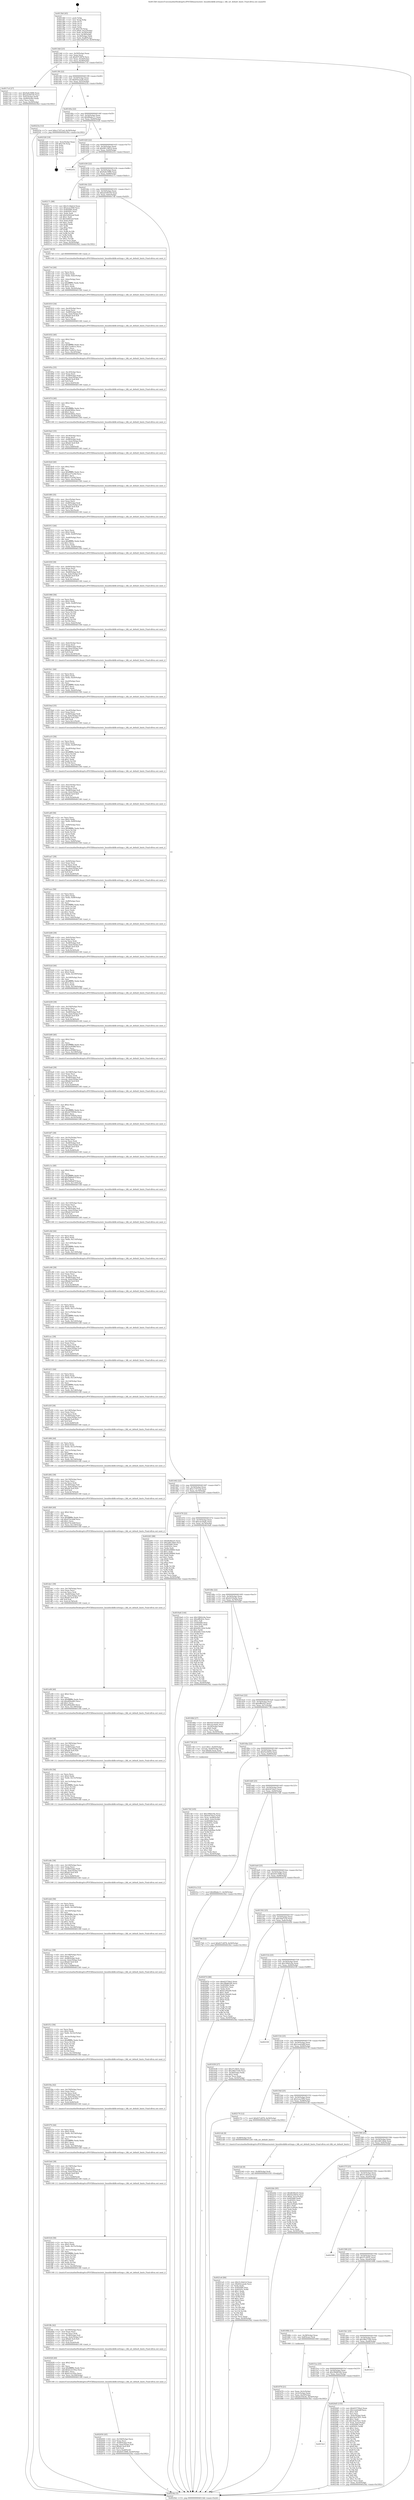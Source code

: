 digraph "0x4013b0" {
  label = "0x4013b0 (/mnt/c/Users/mathe/Desktop/tcc/POCII/binaries/extr_linuxblockblk-settings.c_blk_set_default_limits_Final-ollvm.out::main(0))"
  labelloc = "t"
  node[shape=record]

  Entry [label="",width=0.3,height=0.3,shape=circle,fillcolor=black,style=filled]
  "0x4013dd" [label="{
     0x4013dd [23]\l
     | [instrs]\l
     &nbsp;&nbsp;0x4013dd \<+3\>: mov -0x50(%rbp),%eax\l
     &nbsp;&nbsp;0x4013e0 \<+2\>: mov %eax,%ecx\l
     &nbsp;&nbsp;0x4013e2 \<+6\>: sub $0x837c6f78,%ecx\l
     &nbsp;&nbsp;0x4013e8 \<+3\>: mov %eax,-0x54(%rbp)\l
     &nbsp;&nbsp;0x4013eb \<+3\>: mov %ecx,-0x58(%rbp)\l
     &nbsp;&nbsp;0x4013ee \<+6\>: je 00000000004017c4 \<main+0x414\>\l
  }"]
  "0x4017c4" [label="{
     0x4017c4 [27]\l
     | [instrs]\l
     &nbsp;&nbsp;0x4017c4 \<+5\>: mov $0x9a9c5996,%eax\l
     &nbsp;&nbsp;0x4017c9 \<+5\>: mov $0xad160330,%ecx\l
     &nbsp;&nbsp;0x4017ce \<+3\>: mov -0x4c(%rbp),%edx\l
     &nbsp;&nbsp;0x4017d1 \<+3\>: cmp -0x40(%rbp),%edx\l
     &nbsp;&nbsp;0x4017d4 \<+3\>: cmovl %ecx,%eax\l
     &nbsp;&nbsp;0x4017d7 \<+3\>: mov %eax,-0x50(%rbp)\l
     &nbsp;&nbsp;0x4017da \<+5\>: jmp 00000000004023b2 \<main+0x1002\>\l
  }"]
  "0x4013f4" [label="{
     0x4013f4 [22]\l
     | [instrs]\l
     &nbsp;&nbsp;0x4013f4 \<+5\>: jmp 00000000004013f9 \<main+0x49\>\l
     &nbsp;&nbsp;0x4013f9 \<+3\>: mov -0x54(%rbp),%eax\l
     &nbsp;&nbsp;0x4013fc \<+5\>: sub $0x83ecaeab,%eax\l
     &nbsp;&nbsp;0x401401 \<+3\>: mov %eax,-0x5c(%rbp)\l
     &nbsp;&nbsp;0x401404 \<+6\>: je 000000000040223a \<main+0xe8a\>\l
  }"]
  Exit [label="",width=0.3,height=0.3,shape=circle,fillcolor=black,style=filled,peripheries=2]
  "0x40223a" [label="{
     0x40223a [12]\l
     | [instrs]\l
     &nbsp;&nbsp;0x40223a \<+7\>: movl $0xc17d71ed,-0x50(%rbp)\l
     &nbsp;&nbsp;0x402241 \<+5\>: jmp 00000000004023b2 \<main+0x1002\>\l
  }"]
  "0x40140a" [label="{
     0x40140a [22]\l
     | [instrs]\l
     &nbsp;&nbsp;0x40140a \<+5\>: jmp 000000000040140f \<main+0x5f\>\l
     &nbsp;&nbsp;0x40140f \<+3\>: mov -0x54(%rbp),%eax\l
     &nbsp;&nbsp;0x401412 \<+5\>: sub $0x8fdabc11,%eax\l
     &nbsp;&nbsp;0x401417 \<+3\>: mov %eax,-0x60(%rbp)\l
     &nbsp;&nbsp;0x40141a \<+6\>: je 0000000000402326 \<main+0xf76\>\l
  }"]
  "0x4021e6" [label="{
     0x4021e6 [84]\l
     | [instrs]\l
     &nbsp;&nbsp;0x4021e6 \<+5\>: mov $0x31c8ab1d,%eax\l
     &nbsp;&nbsp;0x4021eb \<+5\>: mov $0x83ecaeab,%ecx\l
     &nbsp;&nbsp;0x4021f0 \<+2\>: xor %edx,%edx\l
     &nbsp;&nbsp;0x4021f2 \<+7\>: mov 0x405084,%esi\l
     &nbsp;&nbsp;0x4021f9 \<+8\>: mov 0x40505c,%r8d\l
     &nbsp;&nbsp;0x402201 \<+3\>: sub $0x1,%edx\l
     &nbsp;&nbsp;0x402204 \<+3\>: mov %esi,%r9d\l
     &nbsp;&nbsp;0x402207 \<+3\>: add %edx,%r9d\l
     &nbsp;&nbsp;0x40220a \<+4\>: imul %r9d,%esi\l
     &nbsp;&nbsp;0x40220e \<+3\>: and $0x1,%esi\l
     &nbsp;&nbsp;0x402211 \<+3\>: cmp $0x0,%esi\l
     &nbsp;&nbsp;0x402214 \<+4\>: sete %r10b\l
     &nbsp;&nbsp;0x402218 \<+4\>: cmp $0xa,%r8d\l
     &nbsp;&nbsp;0x40221c \<+4\>: setl %r11b\l
     &nbsp;&nbsp;0x402220 \<+3\>: mov %r10b,%bl\l
     &nbsp;&nbsp;0x402223 \<+3\>: and %r11b,%bl\l
     &nbsp;&nbsp;0x402226 \<+3\>: xor %r11b,%r10b\l
     &nbsp;&nbsp;0x402229 \<+3\>: or %r10b,%bl\l
     &nbsp;&nbsp;0x40222c \<+3\>: test $0x1,%bl\l
     &nbsp;&nbsp;0x40222f \<+3\>: cmovne %ecx,%eax\l
     &nbsp;&nbsp;0x402232 \<+3\>: mov %eax,-0x50(%rbp)\l
     &nbsp;&nbsp;0x402235 \<+5\>: jmp 00000000004023b2 \<main+0x1002\>\l
  }"]
  "0x402326" [label="{
     0x402326 [19]\l
     | [instrs]\l
     &nbsp;&nbsp;0x402326 \<+3\>: mov -0x2c(%rbp),%eax\l
     &nbsp;&nbsp;0x402329 \<+7\>: add $0x150,%rsp\l
     &nbsp;&nbsp;0x402330 \<+1\>: pop %rbx\l
     &nbsp;&nbsp;0x402331 \<+2\>: pop %r12\l
     &nbsp;&nbsp;0x402333 \<+2\>: pop %r14\l
     &nbsp;&nbsp;0x402335 \<+2\>: pop %r15\l
     &nbsp;&nbsp;0x402337 \<+1\>: pop %rbp\l
     &nbsp;&nbsp;0x402338 \<+1\>: ret\l
  }"]
  "0x401420" [label="{
     0x401420 [22]\l
     | [instrs]\l
     &nbsp;&nbsp;0x401420 \<+5\>: jmp 0000000000401425 \<main+0x75\>\l
     &nbsp;&nbsp;0x401425 \<+3\>: mov -0x54(%rbp),%eax\l
     &nbsp;&nbsp;0x401428 \<+5\>: sub $0x98119614,%eax\l
     &nbsp;&nbsp;0x40142d \<+3\>: mov %eax,-0x64(%rbp)\l
     &nbsp;&nbsp;0x401430 \<+6\>: je 0000000000402252 \<main+0xea2\>\l
  }"]
  "0x4021dd" [label="{
     0x4021dd [9]\l
     | [instrs]\l
     &nbsp;&nbsp;0x4021dd \<+4\>: mov -0x48(%rbp),%rdi\l
     &nbsp;&nbsp;0x4021e1 \<+5\>: call 0000000000401030 \<free@plt\>\l
     | [calls]\l
     &nbsp;&nbsp;0x401030 \{1\} (unknown)\l
  }"]
  "0x402252" [label="{
     0x402252\l
  }", style=dashed]
  "0x401436" [label="{
     0x401436 [22]\l
     | [instrs]\l
     &nbsp;&nbsp;0x401436 \<+5\>: jmp 000000000040143b \<main+0x8b\>\l
     &nbsp;&nbsp;0x40143b \<+3\>: mov -0x54(%rbp),%eax\l
     &nbsp;&nbsp;0x40143e \<+5\>: sub $0x9a9c5996,%eax\l
     &nbsp;&nbsp;0x401443 \<+3\>: mov %eax,-0x68(%rbp)\l
     &nbsp;&nbsp;0x401446 \<+6\>: je 000000000040217c \<main+0xdcc\>\l
  }"]
  "0x4015e3" [label="{
     0x4015e3\l
  }", style=dashed]
  "0x40217c" [label="{
     0x40217c [88]\l
     | [instrs]\l
     &nbsp;&nbsp;0x40217c \<+5\>: mov $0x31c8ab1d,%eax\l
     &nbsp;&nbsp;0x402181 \<+5\>: mov $0x2cee3f56,%ecx\l
     &nbsp;&nbsp;0x402186 \<+7\>: mov 0x405084,%edx\l
     &nbsp;&nbsp;0x40218d \<+7\>: mov 0x40505c,%esi\l
     &nbsp;&nbsp;0x402194 \<+2\>: mov %edx,%edi\l
     &nbsp;&nbsp;0x402196 \<+6\>: add $0x5e942eaf,%edi\l
     &nbsp;&nbsp;0x40219c \<+3\>: sub $0x1,%edi\l
     &nbsp;&nbsp;0x40219f \<+6\>: sub $0x5e942eaf,%edi\l
     &nbsp;&nbsp;0x4021a5 \<+3\>: imul %edi,%edx\l
     &nbsp;&nbsp;0x4021a8 \<+3\>: and $0x1,%edx\l
     &nbsp;&nbsp;0x4021ab \<+3\>: cmp $0x0,%edx\l
     &nbsp;&nbsp;0x4021ae \<+4\>: sete %r8b\l
     &nbsp;&nbsp;0x4021b2 \<+3\>: cmp $0xa,%esi\l
     &nbsp;&nbsp;0x4021b5 \<+4\>: setl %r9b\l
     &nbsp;&nbsp;0x4021b9 \<+3\>: mov %r8b,%r10b\l
     &nbsp;&nbsp;0x4021bc \<+3\>: and %r9b,%r10b\l
     &nbsp;&nbsp;0x4021bf \<+3\>: xor %r9b,%r8b\l
     &nbsp;&nbsp;0x4021c2 \<+3\>: or %r8b,%r10b\l
     &nbsp;&nbsp;0x4021c5 \<+4\>: test $0x1,%r10b\l
     &nbsp;&nbsp;0x4021c9 \<+3\>: cmovne %ecx,%eax\l
     &nbsp;&nbsp;0x4021cc \<+3\>: mov %eax,-0x50(%rbp)\l
     &nbsp;&nbsp;0x4021cf \<+5\>: jmp 00000000004023b2 \<main+0x1002\>\l
  }"]
  "0x40144c" [label="{
     0x40144c [22]\l
     | [instrs]\l
     &nbsp;&nbsp;0x40144c \<+5\>: jmp 0000000000401451 \<main+0xa1\>\l
     &nbsp;&nbsp;0x401451 \<+3\>: mov -0x54(%rbp),%eax\l
     &nbsp;&nbsp;0x401454 \<+5\>: sub $0xad160330,%eax\l
     &nbsp;&nbsp;0x401459 \<+3\>: mov %eax,-0x6c(%rbp)\l
     &nbsp;&nbsp;0x40145c \<+6\>: je 00000000004017df \<main+0x42f\>\l
  }"]
  "0x4020d5" [label="{
     0x4020d5 [155]\l
     | [instrs]\l
     &nbsp;&nbsp;0x4020d5 \<+5\>: mov $0x625756a2,%eax\l
     &nbsp;&nbsp;0x4020da \<+5\>: mov $0x1ea42ddf,%ecx\l
     &nbsp;&nbsp;0x4020df \<+2\>: mov $0x1,%dl\l
     &nbsp;&nbsp;0x4020e1 \<+2\>: xor %esi,%esi\l
     &nbsp;&nbsp;0x4020e3 \<+3\>: mov -0x4c(%rbp),%edi\l
     &nbsp;&nbsp;0x4020e6 \<+6\>: add $0x1bcb7b21,%edi\l
     &nbsp;&nbsp;0x4020ec \<+3\>: add $0x1,%edi\l
     &nbsp;&nbsp;0x4020ef \<+6\>: sub $0x1bcb7b21,%edi\l
     &nbsp;&nbsp;0x4020f5 \<+3\>: mov %edi,-0x4c(%rbp)\l
     &nbsp;&nbsp;0x4020f8 \<+7\>: mov 0x405084,%edi\l
     &nbsp;&nbsp;0x4020ff \<+8\>: mov 0x40505c,%r8d\l
     &nbsp;&nbsp;0x402107 \<+3\>: sub $0x1,%esi\l
     &nbsp;&nbsp;0x40210a \<+3\>: mov %edi,%r9d\l
     &nbsp;&nbsp;0x40210d \<+3\>: add %esi,%r9d\l
     &nbsp;&nbsp;0x402110 \<+4\>: imul %r9d,%edi\l
     &nbsp;&nbsp;0x402114 \<+3\>: and $0x1,%edi\l
     &nbsp;&nbsp;0x402117 \<+3\>: cmp $0x0,%edi\l
     &nbsp;&nbsp;0x40211a \<+4\>: sete %r10b\l
     &nbsp;&nbsp;0x40211e \<+4\>: cmp $0xa,%r8d\l
     &nbsp;&nbsp;0x402122 \<+4\>: setl %r11b\l
     &nbsp;&nbsp;0x402126 \<+3\>: mov %r10b,%bl\l
     &nbsp;&nbsp;0x402129 \<+3\>: xor $0xff,%bl\l
     &nbsp;&nbsp;0x40212c \<+3\>: mov %r11b,%r14b\l
     &nbsp;&nbsp;0x40212f \<+4\>: xor $0xff,%r14b\l
     &nbsp;&nbsp;0x402133 \<+3\>: xor $0x1,%dl\l
     &nbsp;&nbsp;0x402136 \<+3\>: mov %bl,%r15b\l
     &nbsp;&nbsp;0x402139 \<+4\>: and $0xff,%r15b\l
     &nbsp;&nbsp;0x40213d \<+3\>: and %dl,%r10b\l
     &nbsp;&nbsp;0x402140 \<+3\>: mov %r14b,%r12b\l
     &nbsp;&nbsp;0x402143 \<+4\>: and $0xff,%r12b\l
     &nbsp;&nbsp;0x402147 \<+3\>: and %dl,%r11b\l
     &nbsp;&nbsp;0x40214a \<+3\>: or %r10b,%r15b\l
     &nbsp;&nbsp;0x40214d \<+3\>: or %r11b,%r12b\l
     &nbsp;&nbsp;0x402150 \<+3\>: xor %r12b,%r15b\l
     &nbsp;&nbsp;0x402153 \<+3\>: or %r14b,%bl\l
     &nbsp;&nbsp;0x402156 \<+3\>: xor $0xff,%bl\l
     &nbsp;&nbsp;0x402159 \<+3\>: or $0x1,%dl\l
     &nbsp;&nbsp;0x40215c \<+2\>: and %dl,%bl\l
     &nbsp;&nbsp;0x40215e \<+3\>: or %bl,%r15b\l
     &nbsp;&nbsp;0x402161 \<+4\>: test $0x1,%r15b\l
     &nbsp;&nbsp;0x402165 \<+3\>: cmovne %ecx,%eax\l
     &nbsp;&nbsp;0x402168 \<+3\>: mov %eax,-0x50(%rbp)\l
     &nbsp;&nbsp;0x40216b \<+5\>: jmp 00000000004023b2 \<main+0x1002\>\l
  }"]
  "0x4017df" [label="{
     0x4017df [5]\l
     | [instrs]\l
     &nbsp;&nbsp;0x4017df \<+5\>: call 0000000000401160 \<next_i\>\l
     | [calls]\l
     &nbsp;&nbsp;0x401160 \{1\} (/mnt/c/Users/mathe/Desktop/tcc/POCII/binaries/extr_linuxblockblk-settings.c_blk_set_default_limits_Final-ollvm.out::next_i)\l
  }"]
  "0x401462" [label="{
     0x401462 [22]\l
     | [instrs]\l
     &nbsp;&nbsp;0x401462 \<+5\>: jmp 0000000000401467 \<main+0xb7\>\l
     &nbsp;&nbsp;0x401467 \<+3\>: mov -0x54(%rbp),%eax\l
     &nbsp;&nbsp;0x40146a \<+5\>: sub $0xc17d71ed,%eax\l
     &nbsp;&nbsp;0x40146f \<+3\>: mov %eax,-0x70(%rbp)\l
     &nbsp;&nbsp;0x401472 \<+6\>: je 0000000000402263 \<main+0xeb3\>\l
  }"]
  "0x4015ca" [label="{
     0x4015ca [25]\l
     | [instrs]\l
     &nbsp;&nbsp;0x4015ca \<+5\>: jmp 00000000004015cf \<main+0x21f\>\l
     &nbsp;&nbsp;0x4015cf \<+3\>: mov -0x54(%rbp),%eax\l
     &nbsp;&nbsp;0x4015d2 \<+5\>: sub $0x39b863d4,%eax\l
     &nbsp;&nbsp;0x4015d7 \<+6\>: mov %eax,-0xac(%rbp)\l
     &nbsp;&nbsp;0x4015dd \<+6\>: je 00000000004020d5 \<main+0xd25\>\l
  }"]
  "0x402263" [label="{
     0x402263 [88]\l
     | [instrs]\l
     &nbsp;&nbsp;0x402263 \<+5\>: mov $0x6fc9b225,%eax\l
     &nbsp;&nbsp;0x402268 \<+5\>: mov $0x2d8128ab,%ecx\l
     &nbsp;&nbsp;0x40226d \<+7\>: mov 0x405084,%edx\l
     &nbsp;&nbsp;0x402274 \<+7\>: mov 0x40505c,%esi\l
     &nbsp;&nbsp;0x40227b \<+2\>: mov %edx,%edi\l
     &nbsp;&nbsp;0x40227d \<+6\>: sub $0x9526f900,%edi\l
     &nbsp;&nbsp;0x402283 \<+3\>: sub $0x1,%edi\l
     &nbsp;&nbsp;0x402286 \<+6\>: add $0x9526f900,%edi\l
     &nbsp;&nbsp;0x40228c \<+3\>: imul %edi,%edx\l
     &nbsp;&nbsp;0x40228f \<+3\>: and $0x1,%edx\l
     &nbsp;&nbsp;0x402292 \<+3\>: cmp $0x0,%edx\l
     &nbsp;&nbsp;0x402295 \<+4\>: sete %r8b\l
     &nbsp;&nbsp;0x402299 \<+3\>: cmp $0xa,%esi\l
     &nbsp;&nbsp;0x40229c \<+4\>: setl %r9b\l
     &nbsp;&nbsp;0x4022a0 \<+3\>: mov %r8b,%r10b\l
     &nbsp;&nbsp;0x4022a3 \<+3\>: and %r9b,%r10b\l
     &nbsp;&nbsp;0x4022a6 \<+3\>: xor %r9b,%r8b\l
     &nbsp;&nbsp;0x4022a9 \<+3\>: or %r8b,%r10b\l
     &nbsp;&nbsp;0x4022ac \<+4\>: test $0x1,%r10b\l
     &nbsp;&nbsp;0x4022b0 \<+3\>: cmovne %ecx,%eax\l
     &nbsp;&nbsp;0x4022b3 \<+3\>: mov %eax,-0x50(%rbp)\l
     &nbsp;&nbsp;0x4022b6 \<+5\>: jmp 00000000004023b2 \<main+0x1002\>\l
  }"]
  "0x401478" [label="{
     0x401478 [22]\l
     | [instrs]\l
     &nbsp;&nbsp;0x401478 \<+5\>: jmp 000000000040147d \<main+0xcd\>\l
     &nbsp;&nbsp;0x40147d \<+3\>: mov -0x54(%rbp),%eax\l
     &nbsp;&nbsp;0x401480 \<+5\>: sub $0xcae16adc,%eax\l
     &nbsp;&nbsp;0x401485 \<+3\>: mov %eax,-0x74(%rbp)\l
     &nbsp;&nbsp;0x401488 \<+6\>: je 00000000004016a8 \<main+0x2f8\>\l
  }"]
  "0x401653" [label="{
     0x401653\l
  }", style=dashed]
  "0x4016a8" [label="{
     0x4016a8 [144]\l
     | [instrs]\l
     &nbsp;&nbsp;0x4016a8 \<+5\>: mov $0x19942c9a,%eax\l
     &nbsp;&nbsp;0x4016ad \<+5\>: mov $0xeff0cb3c,%ecx\l
     &nbsp;&nbsp;0x4016b2 \<+2\>: mov $0x1,%dl\l
     &nbsp;&nbsp;0x4016b4 \<+7\>: mov 0x405084,%esi\l
     &nbsp;&nbsp;0x4016bb \<+7\>: mov 0x40505c,%edi\l
     &nbsp;&nbsp;0x4016c2 \<+3\>: mov %esi,%r8d\l
     &nbsp;&nbsp;0x4016c5 \<+7\>: add $0xb49c1d2d,%r8d\l
     &nbsp;&nbsp;0x4016cc \<+4\>: sub $0x1,%r8d\l
     &nbsp;&nbsp;0x4016d0 \<+7\>: sub $0xb49c1d2d,%r8d\l
     &nbsp;&nbsp;0x4016d7 \<+4\>: imul %r8d,%esi\l
     &nbsp;&nbsp;0x4016db \<+3\>: and $0x1,%esi\l
     &nbsp;&nbsp;0x4016de \<+3\>: cmp $0x0,%esi\l
     &nbsp;&nbsp;0x4016e1 \<+4\>: sete %r9b\l
     &nbsp;&nbsp;0x4016e5 \<+3\>: cmp $0xa,%edi\l
     &nbsp;&nbsp;0x4016e8 \<+4\>: setl %r10b\l
     &nbsp;&nbsp;0x4016ec \<+3\>: mov %r9b,%r11b\l
     &nbsp;&nbsp;0x4016ef \<+4\>: xor $0xff,%r11b\l
     &nbsp;&nbsp;0x4016f3 \<+3\>: mov %r10b,%bl\l
     &nbsp;&nbsp;0x4016f6 \<+3\>: xor $0xff,%bl\l
     &nbsp;&nbsp;0x4016f9 \<+3\>: xor $0x1,%dl\l
     &nbsp;&nbsp;0x4016fc \<+3\>: mov %r11b,%r14b\l
     &nbsp;&nbsp;0x4016ff \<+4\>: and $0xff,%r14b\l
     &nbsp;&nbsp;0x401703 \<+3\>: and %dl,%r9b\l
     &nbsp;&nbsp;0x401706 \<+3\>: mov %bl,%r15b\l
     &nbsp;&nbsp;0x401709 \<+4\>: and $0xff,%r15b\l
     &nbsp;&nbsp;0x40170d \<+3\>: and %dl,%r10b\l
     &nbsp;&nbsp;0x401710 \<+3\>: or %r9b,%r14b\l
     &nbsp;&nbsp;0x401713 \<+3\>: or %r10b,%r15b\l
     &nbsp;&nbsp;0x401716 \<+3\>: xor %r15b,%r14b\l
     &nbsp;&nbsp;0x401719 \<+3\>: or %bl,%r11b\l
     &nbsp;&nbsp;0x40171c \<+4\>: xor $0xff,%r11b\l
     &nbsp;&nbsp;0x401720 \<+3\>: or $0x1,%dl\l
     &nbsp;&nbsp;0x401723 \<+3\>: and %dl,%r11b\l
     &nbsp;&nbsp;0x401726 \<+3\>: or %r11b,%r14b\l
     &nbsp;&nbsp;0x401729 \<+4\>: test $0x1,%r14b\l
     &nbsp;&nbsp;0x40172d \<+3\>: cmovne %ecx,%eax\l
     &nbsp;&nbsp;0x401730 \<+3\>: mov %eax,-0x50(%rbp)\l
     &nbsp;&nbsp;0x401733 \<+5\>: jmp 00000000004023b2 \<main+0x1002\>\l
  }"]
  "0x40148e" [label="{
     0x40148e [22]\l
     | [instrs]\l
     &nbsp;&nbsp;0x40148e \<+5\>: jmp 0000000000401493 \<main+0xe3\>\l
     &nbsp;&nbsp;0x401493 \<+3\>: mov -0x54(%rbp),%eax\l
     &nbsp;&nbsp;0x401496 \<+5\>: sub $0xd2354c6e,%eax\l
     &nbsp;&nbsp;0x40149b \<+3\>: mov %eax,-0x78(%rbp)\l
     &nbsp;&nbsp;0x40149e \<+6\>: je 000000000040168d \<main+0x2dd\>\l
  }"]
  "0x402050" [label="{
     0x402050 [45]\l
     | [instrs]\l
     &nbsp;&nbsp;0x402050 \<+6\>: mov -0x164(%rbp),%ecx\l
     &nbsp;&nbsp;0x402056 \<+3\>: imul %eax,%ecx\l
     &nbsp;&nbsp;0x402059 \<+4\>: mov -0x48(%rbp),%rdi\l
     &nbsp;&nbsp;0x40205d \<+4\>: movslq -0x4c(%rbp),%r8\l
     &nbsp;&nbsp;0x402061 \<+7\>: imul $0xb0,%r8,%r8\l
     &nbsp;&nbsp;0x402068 \<+3\>: add %r8,%rdi\l
     &nbsp;&nbsp;0x40206b \<+6\>: mov %ecx,0xa8(%rdi)\l
     &nbsp;&nbsp;0x402071 \<+7\>: movl $0xfe013068,-0x50(%rbp)\l
     &nbsp;&nbsp;0x402078 \<+5\>: jmp 00000000004023b2 \<main+0x1002\>\l
  }"]
  "0x40168d" [label="{
     0x40168d [27]\l
     | [instrs]\l
     &nbsp;&nbsp;0x40168d \<+5\>: mov $0x4ae7d328,%eax\l
     &nbsp;&nbsp;0x401692 \<+5\>: mov $0xcae16adc,%ecx\l
     &nbsp;&nbsp;0x401697 \<+3\>: mov -0x24(%rbp),%edx\l
     &nbsp;&nbsp;0x40169a \<+3\>: cmp $0x0,%edx\l
     &nbsp;&nbsp;0x40169d \<+3\>: cmove %ecx,%eax\l
     &nbsp;&nbsp;0x4016a0 \<+3\>: mov %eax,-0x50(%rbp)\l
     &nbsp;&nbsp;0x4016a3 \<+5\>: jmp 00000000004023b2 \<main+0x1002\>\l
  }"]
  "0x4014a4" [label="{
     0x4014a4 [22]\l
     | [instrs]\l
     &nbsp;&nbsp;0x4014a4 \<+5\>: jmp 00000000004014a9 \<main+0xf9\>\l
     &nbsp;&nbsp;0x4014a9 \<+3\>: mov -0x54(%rbp),%eax\l
     &nbsp;&nbsp;0x4014ac \<+5\>: sub $0xeff0cb3c,%eax\l
     &nbsp;&nbsp;0x4014b1 \<+3\>: mov %eax,-0x7c(%rbp)\l
     &nbsp;&nbsp;0x4014b4 \<+6\>: je 0000000000401738 \<main+0x388\>\l
  }"]
  "0x402028" [label="{
     0x402028 [40]\l
     | [instrs]\l
     &nbsp;&nbsp;0x402028 \<+5\>: mov $0x2,%ecx\l
     &nbsp;&nbsp;0x40202d \<+1\>: cltd\l
     &nbsp;&nbsp;0x40202e \<+2\>: idiv %ecx\l
     &nbsp;&nbsp;0x402030 \<+6\>: imul $0xfffffffe,%edx,%ecx\l
     &nbsp;&nbsp;0x402036 \<+6\>: add $0xb12e192a,%ecx\l
     &nbsp;&nbsp;0x40203c \<+3\>: add $0x1,%ecx\l
     &nbsp;&nbsp;0x40203f \<+6\>: sub $0xb12e192a,%ecx\l
     &nbsp;&nbsp;0x402045 \<+6\>: mov %ecx,-0x164(%rbp)\l
     &nbsp;&nbsp;0x40204b \<+5\>: call 0000000000401160 \<next_i\>\l
     | [calls]\l
     &nbsp;&nbsp;0x401160 \{1\} (/mnt/c/Users/mathe/Desktop/tcc/POCII/binaries/extr_linuxblockblk-settings.c_blk_set_default_limits_Final-ollvm.out::next_i)\l
  }"]
  "0x401738" [label="{
     0x401738 [23]\l
     | [instrs]\l
     &nbsp;&nbsp;0x401738 \<+7\>: movl $0x1,-0x40(%rbp)\l
     &nbsp;&nbsp;0x40173f \<+4\>: movslq -0x40(%rbp),%rax\l
     &nbsp;&nbsp;0x401743 \<+7\>: imul $0xb0,%rax,%rdi\l
     &nbsp;&nbsp;0x40174a \<+5\>: call 0000000000401050 \<malloc@plt\>\l
     | [calls]\l
     &nbsp;&nbsp;0x401050 \{1\} (unknown)\l
  }"]
  "0x4014ba" [label="{
     0x4014ba [22]\l
     | [instrs]\l
     &nbsp;&nbsp;0x4014ba \<+5\>: jmp 00000000004014bf \<main+0x10f\>\l
     &nbsp;&nbsp;0x4014bf \<+3\>: mov -0x54(%rbp),%eax\l
     &nbsp;&nbsp;0x4014c2 \<+5\>: sub $0xf3a3401b,%eax\l
     &nbsp;&nbsp;0x4014c7 \<+3\>: mov %eax,-0x80(%rbp)\l
     &nbsp;&nbsp;0x4014ca \<+6\>: je 000000000040231a \<main+0xf6a\>\l
  }"]
  "0x401ffe" [label="{
     0x401ffe [42]\l
     | [instrs]\l
     &nbsp;&nbsp;0x401ffe \<+6\>: mov -0x160(%rbp),%ecx\l
     &nbsp;&nbsp;0x402004 \<+3\>: imul %eax,%ecx\l
     &nbsp;&nbsp;0x402007 \<+3\>: movslq %ecx,%rdi\l
     &nbsp;&nbsp;0x40200a \<+4\>: mov -0x48(%rbp),%r8\l
     &nbsp;&nbsp;0x40200e \<+4\>: movslq -0x4c(%rbp),%r9\l
     &nbsp;&nbsp;0x402012 \<+7\>: imul $0xb0,%r9,%r9\l
     &nbsp;&nbsp;0x402019 \<+3\>: add %r9,%r8\l
     &nbsp;&nbsp;0x40201c \<+7\>: mov %rdi,0xa0(%r8)\l
     &nbsp;&nbsp;0x402023 \<+5\>: call 0000000000401160 \<next_i\>\l
     | [calls]\l
     &nbsp;&nbsp;0x401160 \{1\} (/mnt/c/Users/mathe/Desktop/tcc/POCII/binaries/extr_linuxblockblk-settings.c_blk_set_default_limits_Final-ollvm.out::next_i)\l
  }"]
  "0x40231a" [label="{
     0x40231a [12]\l
     | [instrs]\l
     &nbsp;&nbsp;0x40231a \<+7\>: movl $0x8fdabc11,-0x50(%rbp)\l
     &nbsp;&nbsp;0x402321 \<+5\>: jmp 00000000004023b2 \<main+0x1002\>\l
  }"]
  "0x4014d0" [label="{
     0x4014d0 [25]\l
     | [instrs]\l
     &nbsp;&nbsp;0x4014d0 \<+5\>: jmp 00000000004014d5 \<main+0x125\>\l
     &nbsp;&nbsp;0x4014d5 \<+3\>: mov -0x54(%rbp),%eax\l
     &nbsp;&nbsp;0x4014d8 \<+5\>: sub $0xfc67dee3,%eax\l
     &nbsp;&nbsp;0x4014dd \<+6\>: mov %eax,-0x84(%rbp)\l
     &nbsp;&nbsp;0x4014e3 \<+6\>: je 00000000004017b8 \<main+0x408\>\l
  }"]
  "0x401fc6" [label="{
     0x401fc6 [56]\l
     | [instrs]\l
     &nbsp;&nbsp;0x401fc6 \<+2\>: xor %ecx,%ecx\l
     &nbsp;&nbsp;0x401fc8 \<+5\>: mov $0x2,%edx\l
     &nbsp;&nbsp;0x401fcd \<+6\>: mov %edx,-0x15c(%rbp)\l
     &nbsp;&nbsp;0x401fd3 \<+1\>: cltd\l
     &nbsp;&nbsp;0x401fd4 \<+6\>: mov -0x15c(%rbp),%esi\l
     &nbsp;&nbsp;0x401fda \<+2\>: idiv %esi\l
     &nbsp;&nbsp;0x401fdc \<+6\>: imul $0xfffffffe,%edx,%edx\l
     &nbsp;&nbsp;0x401fe2 \<+3\>: mov %ecx,%r10d\l
     &nbsp;&nbsp;0x401fe5 \<+3\>: sub %edx,%r10d\l
     &nbsp;&nbsp;0x401fe8 \<+2\>: mov %ecx,%edx\l
     &nbsp;&nbsp;0x401fea \<+3\>: sub $0x1,%edx\l
     &nbsp;&nbsp;0x401fed \<+3\>: add %edx,%r10d\l
     &nbsp;&nbsp;0x401ff0 \<+3\>: sub %r10d,%ecx\l
     &nbsp;&nbsp;0x401ff3 \<+6\>: mov %ecx,-0x160(%rbp)\l
     &nbsp;&nbsp;0x401ff9 \<+5\>: call 0000000000401160 \<next_i\>\l
     | [calls]\l
     &nbsp;&nbsp;0x401160 \{1\} (/mnt/c/Users/mathe/Desktop/tcc/POCII/binaries/extr_linuxblockblk-settings.c_blk_set_default_limits_Final-ollvm.out::next_i)\l
  }"]
  "0x4017b8" [label="{
     0x4017b8 [12]\l
     | [instrs]\l
     &nbsp;&nbsp;0x4017b8 \<+7\>: movl $0x837c6f78,-0x50(%rbp)\l
     &nbsp;&nbsp;0x4017bf \<+5\>: jmp 00000000004023b2 \<main+0x1002\>\l
  }"]
  "0x4014e9" [label="{
     0x4014e9 [25]\l
     | [instrs]\l
     &nbsp;&nbsp;0x4014e9 \<+5\>: jmp 00000000004014ee \<main+0x13e\>\l
     &nbsp;&nbsp;0x4014ee \<+3\>: mov -0x54(%rbp),%eax\l
     &nbsp;&nbsp;0x4014f1 \<+5\>: sub $0xfe013068,%eax\l
     &nbsp;&nbsp;0x4014f6 \<+6\>: mov %eax,-0x88(%rbp)\l
     &nbsp;&nbsp;0x4014fc \<+6\>: je 000000000040207d \<main+0xccd\>\l
  }"]
  "0x401fa0" [label="{
     0x401fa0 [38]\l
     | [instrs]\l
     &nbsp;&nbsp;0x401fa0 \<+6\>: mov -0x158(%rbp),%ecx\l
     &nbsp;&nbsp;0x401fa6 \<+3\>: imul %eax,%ecx\l
     &nbsp;&nbsp;0x401fa9 \<+4\>: mov -0x48(%rbp),%rdi\l
     &nbsp;&nbsp;0x401fad \<+4\>: movslq -0x4c(%rbp),%r8\l
     &nbsp;&nbsp;0x401fb1 \<+7\>: imul $0xb0,%r8,%r8\l
     &nbsp;&nbsp;0x401fb8 \<+3\>: add %r8,%rdi\l
     &nbsp;&nbsp;0x401fbb \<+6\>: mov %ecx,0x98(%rdi)\l
     &nbsp;&nbsp;0x401fc1 \<+5\>: call 0000000000401160 \<next_i\>\l
     | [calls]\l
     &nbsp;&nbsp;0x401160 \{1\} (/mnt/c/Users/mathe/Desktop/tcc/POCII/binaries/extr_linuxblockblk-settings.c_blk_set_default_limits_Final-ollvm.out::next_i)\l
  }"]
  "0x40207d" [label="{
     0x40207d [88]\l
     | [instrs]\l
     &nbsp;&nbsp;0x40207d \<+5\>: mov $0x625756a2,%eax\l
     &nbsp;&nbsp;0x402082 \<+5\>: mov $0x39b863d4,%ecx\l
     &nbsp;&nbsp;0x402087 \<+7\>: mov 0x405084,%edx\l
     &nbsp;&nbsp;0x40208e \<+7\>: mov 0x40505c,%esi\l
     &nbsp;&nbsp;0x402095 \<+2\>: mov %edx,%edi\l
     &nbsp;&nbsp;0x402097 \<+6\>: sub $0xb129ea00,%edi\l
     &nbsp;&nbsp;0x40209d \<+3\>: sub $0x1,%edi\l
     &nbsp;&nbsp;0x4020a0 \<+6\>: add $0xb129ea00,%edi\l
     &nbsp;&nbsp;0x4020a6 \<+3\>: imul %edi,%edx\l
     &nbsp;&nbsp;0x4020a9 \<+3\>: and $0x1,%edx\l
     &nbsp;&nbsp;0x4020ac \<+3\>: cmp $0x0,%edx\l
     &nbsp;&nbsp;0x4020af \<+4\>: sete %r8b\l
     &nbsp;&nbsp;0x4020b3 \<+3\>: cmp $0xa,%esi\l
     &nbsp;&nbsp;0x4020b6 \<+4\>: setl %r9b\l
     &nbsp;&nbsp;0x4020ba \<+3\>: mov %r8b,%r10b\l
     &nbsp;&nbsp;0x4020bd \<+3\>: and %r9b,%r10b\l
     &nbsp;&nbsp;0x4020c0 \<+3\>: xor %r9b,%r8b\l
     &nbsp;&nbsp;0x4020c3 \<+3\>: or %r8b,%r10b\l
     &nbsp;&nbsp;0x4020c6 \<+4\>: test $0x1,%r10b\l
     &nbsp;&nbsp;0x4020ca \<+3\>: cmovne %ecx,%eax\l
     &nbsp;&nbsp;0x4020cd \<+3\>: mov %eax,-0x50(%rbp)\l
     &nbsp;&nbsp;0x4020d0 \<+5\>: jmp 00000000004023b2 \<main+0x1002\>\l
  }"]
  "0x401502" [label="{
     0x401502 [25]\l
     | [instrs]\l
     &nbsp;&nbsp;0x401502 \<+5\>: jmp 0000000000401507 \<main+0x157\>\l
     &nbsp;&nbsp;0x401507 \<+3\>: mov -0x54(%rbp),%eax\l
     &nbsp;&nbsp;0x40150a \<+5\>: sub $0x18af7216,%eax\l
     &nbsp;&nbsp;0x40150f \<+6\>: mov %eax,-0x8c(%rbp)\l
     &nbsp;&nbsp;0x401515 \<+6\>: je 0000000000401638 \<main+0x288\>\l
  }"]
  "0x401f74" [label="{
     0x401f74 [44]\l
     | [instrs]\l
     &nbsp;&nbsp;0x401f74 \<+2\>: xor %ecx,%ecx\l
     &nbsp;&nbsp;0x401f76 \<+5\>: mov $0x2,%edx\l
     &nbsp;&nbsp;0x401f7b \<+6\>: mov %edx,-0x154(%rbp)\l
     &nbsp;&nbsp;0x401f81 \<+1\>: cltd\l
     &nbsp;&nbsp;0x401f82 \<+6\>: mov -0x154(%rbp),%esi\l
     &nbsp;&nbsp;0x401f88 \<+2\>: idiv %esi\l
     &nbsp;&nbsp;0x401f8a \<+6\>: imul $0xfffffffe,%edx,%edx\l
     &nbsp;&nbsp;0x401f90 \<+3\>: sub $0x1,%ecx\l
     &nbsp;&nbsp;0x401f93 \<+2\>: sub %ecx,%edx\l
     &nbsp;&nbsp;0x401f95 \<+6\>: mov %edx,-0x158(%rbp)\l
     &nbsp;&nbsp;0x401f9b \<+5\>: call 0000000000401160 \<next_i\>\l
     | [calls]\l
     &nbsp;&nbsp;0x401160 \{1\} (/mnt/c/Users/mathe/Desktop/tcc/POCII/binaries/extr_linuxblockblk-settings.c_blk_set_default_limits_Final-ollvm.out::next_i)\l
  }"]
  "0x401638" [label="{
     0x401638 [27]\l
     | [instrs]\l
     &nbsp;&nbsp;0x401638 \<+5\>: mov $0x37c3f25c,%eax\l
     &nbsp;&nbsp;0x40163d \<+5\>: mov $0x39b27240,%ecx\l
     &nbsp;&nbsp;0x401642 \<+3\>: mov -0x28(%rbp),%edx\l
     &nbsp;&nbsp;0x401645 \<+3\>: cmp $0x2,%edx\l
     &nbsp;&nbsp;0x401648 \<+3\>: cmovne %ecx,%eax\l
     &nbsp;&nbsp;0x40164b \<+3\>: mov %eax,-0x50(%rbp)\l
     &nbsp;&nbsp;0x40164e \<+5\>: jmp 00000000004023b2 \<main+0x1002\>\l
  }"]
  "0x40151b" [label="{
     0x40151b [25]\l
     | [instrs]\l
     &nbsp;&nbsp;0x40151b \<+5\>: jmp 0000000000401520 \<main+0x170\>\l
     &nbsp;&nbsp;0x401520 \<+3\>: mov -0x54(%rbp),%eax\l
     &nbsp;&nbsp;0x401523 \<+5\>: sub $0x19942c9a,%eax\l
     &nbsp;&nbsp;0x401528 \<+6\>: mov %eax,-0x90(%rbp)\l
     &nbsp;&nbsp;0x40152e \<+6\>: je 0000000000402339 \<main+0xf89\>\l
  }"]
  "0x4023b2" [label="{
     0x4023b2 [5]\l
     | [instrs]\l
     &nbsp;&nbsp;0x4023b2 \<+5\>: jmp 00000000004013dd \<main+0x2d\>\l
  }"]
  "0x4013b0" [label="{
     0x4013b0 [45]\l
     | [instrs]\l
     &nbsp;&nbsp;0x4013b0 \<+1\>: push %rbp\l
     &nbsp;&nbsp;0x4013b1 \<+3\>: mov %rsp,%rbp\l
     &nbsp;&nbsp;0x4013b4 \<+2\>: push %r15\l
     &nbsp;&nbsp;0x4013b6 \<+2\>: push %r14\l
     &nbsp;&nbsp;0x4013b8 \<+2\>: push %r12\l
     &nbsp;&nbsp;0x4013ba \<+1\>: push %rbx\l
     &nbsp;&nbsp;0x4013bb \<+7\>: sub $0x150,%rsp\l
     &nbsp;&nbsp;0x4013c2 \<+7\>: movl $0x0,-0x2c(%rbp)\l
     &nbsp;&nbsp;0x4013c9 \<+3\>: mov %edi,-0x30(%rbp)\l
     &nbsp;&nbsp;0x4013cc \<+4\>: mov %rsi,-0x38(%rbp)\l
     &nbsp;&nbsp;0x4013d0 \<+3\>: mov -0x30(%rbp),%edi\l
     &nbsp;&nbsp;0x4013d3 \<+3\>: mov %edi,-0x28(%rbp)\l
     &nbsp;&nbsp;0x4013d6 \<+7\>: movl $0x18af7216,-0x50(%rbp)\l
  }"]
  "0x401f4a" [label="{
     0x401f4a [42]\l
     | [instrs]\l
     &nbsp;&nbsp;0x401f4a \<+6\>: mov -0x150(%rbp),%ecx\l
     &nbsp;&nbsp;0x401f50 \<+3\>: imul %eax,%ecx\l
     &nbsp;&nbsp;0x401f53 \<+3\>: movslq %ecx,%rdi\l
     &nbsp;&nbsp;0x401f56 \<+4\>: mov -0x48(%rbp),%r8\l
     &nbsp;&nbsp;0x401f5a \<+4\>: movslq -0x4c(%rbp),%r9\l
     &nbsp;&nbsp;0x401f5e \<+7\>: imul $0xb0,%r9,%r9\l
     &nbsp;&nbsp;0x401f65 \<+3\>: add %r9,%r8\l
     &nbsp;&nbsp;0x401f68 \<+7\>: mov %rdi,0x90(%r8)\l
     &nbsp;&nbsp;0x401f6f \<+5\>: call 0000000000401160 \<next_i\>\l
     | [calls]\l
     &nbsp;&nbsp;0x401160 \{1\} (/mnt/c/Users/mathe/Desktop/tcc/POCII/binaries/extr_linuxblockblk-settings.c_blk_set_default_limits_Final-ollvm.out::next_i)\l
  }"]
  "0x402339" [label="{
     0x402339\l
  }", style=dashed]
  "0x401534" [label="{
     0x401534 [25]\l
     | [instrs]\l
     &nbsp;&nbsp;0x401534 \<+5\>: jmp 0000000000401539 \<main+0x189\>\l
     &nbsp;&nbsp;0x401539 \<+3\>: mov -0x54(%rbp),%eax\l
     &nbsp;&nbsp;0x40153c \<+5\>: sub $0x1ea42ddf,%eax\l
     &nbsp;&nbsp;0x401541 \<+6\>: mov %eax,-0x94(%rbp)\l
     &nbsp;&nbsp;0x401547 \<+6\>: je 0000000000402170 \<main+0xdc0\>\l
  }"]
  "0x401f12" [label="{
     0x401f12 [56]\l
     | [instrs]\l
     &nbsp;&nbsp;0x401f12 \<+2\>: xor %ecx,%ecx\l
     &nbsp;&nbsp;0x401f14 \<+5\>: mov $0x2,%edx\l
     &nbsp;&nbsp;0x401f19 \<+6\>: mov %edx,-0x14c(%rbp)\l
     &nbsp;&nbsp;0x401f1f \<+1\>: cltd\l
     &nbsp;&nbsp;0x401f20 \<+6\>: mov -0x14c(%rbp),%esi\l
     &nbsp;&nbsp;0x401f26 \<+2\>: idiv %esi\l
     &nbsp;&nbsp;0x401f28 \<+6\>: imul $0xfffffffe,%edx,%edx\l
     &nbsp;&nbsp;0x401f2e \<+3\>: mov %ecx,%r10d\l
     &nbsp;&nbsp;0x401f31 \<+3\>: sub %edx,%r10d\l
     &nbsp;&nbsp;0x401f34 \<+2\>: mov %ecx,%edx\l
     &nbsp;&nbsp;0x401f36 \<+3\>: sub $0x1,%edx\l
     &nbsp;&nbsp;0x401f39 \<+3\>: add %edx,%r10d\l
     &nbsp;&nbsp;0x401f3c \<+3\>: sub %r10d,%ecx\l
     &nbsp;&nbsp;0x401f3f \<+6\>: mov %ecx,-0x150(%rbp)\l
     &nbsp;&nbsp;0x401f45 \<+5\>: call 0000000000401160 \<next_i\>\l
     | [calls]\l
     &nbsp;&nbsp;0x401160 \{1\} (/mnt/c/Users/mathe/Desktop/tcc/POCII/binaries/extr_linuxblockblk-settings.c_blk_set_default_limits_Final-ollvm.out::next_i)\l
  }"]
  "0x402170" [label="{
     0x402170 [12]\l
     | [instrs]\l
     &nbsp;&nbsp;0x402170 \<+7\>: movl $0x837c6f78,-0x50(%rbp)\l
     &nbsp;&nbsp;0x402177 \<+5\>: jmp 00000000004023b2 \<main+0x1002\>\l
  }"]
  "0x40154d" [label="{
     0x40154d [25]\l
     | [instrs]\l
     &nbsp;&nbsp;0x40154d \<+5\>: jmp 0000000000401552 \<main+0x1a2\>\l
     &nbsp;&nbsp;0x401552 \<+3\>: mov -0x54(%rbp),%eax\l
     &nbsp;&nbsp;0x401555 \<+5\>: sub $0x2cee3f56,%eax\l
     &nbsp;&nbsp;0x40155a \<+6\>: mov %eax,-0x98(%rbp)\l
     &nbsp;&nbsp;0x401560 \<+6\>: je 00000000004021d4 \<main+0xe24\>\l
  }"]
  "0x401eec" [label="{
     0x401eec [38]\l
     | [instrs]\l
     &nbsp;&nbsp;0x401eec \<+6\>: mov -0x148(%rbp),%ecx\l
     &nbsp;&nbsp;0x401ef2 \<+3\>: imul %eax,%ecx\l
     &nbsp;&nbsp;0x401ef5 \<+4\>: mov -0x48(%rbp),%rdi\l
     &nbsp;&nbsp;0x401ef9 \<+4\>: movslq -0x4c(%rbp),%r8\l
     &nbsp;&nbsp;0x401efd \<+7\>: imul $0xb0,%r8,%r8\l
     &nbsp;&nbsp;0x401f04 \<+3\>: add %r8,%rdi\l
     &nbsp;&nbsp;0x401f07 \<+6\>: mov %ecx,0x88(%rdi)\l
     &nbsp;&nbsp;0x401f0d \<+5\>: call 0000000000401160 \<next_i\>\l
     | [calls]\l
     &nbsp;&nbsp;0x401160 \{1\} (/mnt/c/Users/mathe/Desktop/tcc/POCII/binaries/extr_linuxblockblk-settings.c_blk_set_default_limits_Final-ollvm.out::next_i)\l
  }"]
  "0x4021d4" [label="{
     0x4021d4 [9]\l
     | [instrs]\l
     &nbsp;&nbsp;0x4021d4 \<+4\>: mov -0x48(%rbp),%rdi\l
     &nbsp;&nbsp;0x4021d8 \<+5\>: call 0000000000401240 \<blk_set_default_limits\>\l
     | [calls]\l
     &nbsp;&nbsp;0x401240 \{1\} (/mnt/c/Users/mathe/Desktop/tcc/POCII/binaries/extr_linuxblockblk-settings.c_blk_set_default_limits_Final-ollvm.out::blk_set_default_limits)\l
  }"]
  "0x401566" [label="{
     0x401566 [25]\l
     | [instrs]\l
     &nbsp;&nbsp;0x401566 \<+5\>: jmp 000000000040156b \<main+0x1bb\>\l
     &nbsp;&nbsp;0x40156b \<+3\>: mov -0x54(%rbp),%eax\l
     &nbsp;&nbsp;0x40156e \<+5\>: sub $0x2d8128ab,%eax\l
     &nbsp;&nbsp;0x401573 \<+6\>: mov %eax,-0x9c(%rbp)\l
     &nbsp;&nbsp;0x401579 \<+6\>: je 00000000004022bb \<main+0xf0b\>\l
  }"]
  "0x401eb4" [label="{
     0x401eb4 [56]\l
     | [instrs]\l
     &nbsp;&nbsp;0x401eb4 \<+2\>: xor %ecx,%ecx\l
     &nbsp;&nbsp;0x401eb6 \<+5\>: mov $0x2,%edx\l
     &nbsp;&nbsp;0x401ebb \<+6\>: mov %edx,-0x144(%rbp)\l
     &nbsp;&nbsp;0x401ec1 \<+1\>: cltd\l
     &nbsp;&nbsp;0x401ec2 \<+6\>: mov -0x144(%rbp),%esi\l
     &nbsp;&nbsp;0x401ec8 \<+2\>: idiv %esi\l
     &nbsp;&nbsp;0x401eca \<+6\>: imul $0xfffffffe,%edx,%edx\l
     &nbsp;&nbsp;0x401ed0 \<+3\>: mov %ecx,%r10d\l
     &nbsp;&nbsp;0x401ed3 \<+3\>: sub %edx,%r10d\l
     &nbsp;&nbsp;0x401ed6 \<+2\>: mov %ecx,%edx\l
     &nbsp;&nbsp;0x401ed8 \<+3\>: sub $0x1,%edx\l
     &nbsp;&nbsp;0x401edb \<+3\>: add %edx,%r10d\l
     &nbsp;&nbsp;0x401ede \<+3\>: sub %r10d,%ecx\l
     &nbsp;&nbsp;0x401ee1 \<+6\>: mov %ecx,-0x148(%rbp)\l
     &nbsp;&nbsp;0x401ee7 \<+5\>: call 0000000000401160 \<next_i\>\l
     | [calls]\l
     &nbsp;&nbsp;0x401160 \{1\} (/mnt/c/Users/mathe/Desktop/tcc/POCII/binaries/extr_linuxblockblk-settings.c_blk_set_default_limits_Final-ollvm.out::next_i)\l
  }"]
  "0x4022bb" [label="{
     0x4022bb [95]\l
     | [instrs]\l
     &nbsp;&nbsp;0x4022bb \<+5\>: mov $0x6fc9b225,%eax\l
     &nbsp;&nbsp;0x4022c0 \<+5\>: mov $0xf3a3401b,%ecx\l
     &nbsp;&nbsp;0x4022c5 \<+7\>: movl $0x0,-0x2c(%rbp)\l
     &nbsp;&nbsp;0x4022cc \<+7\>: mov 0x405084,%edx\l
     &nbsp;&nbsp;0x4022d3 \<+7\>: mov 0x40505c,%esi\l
     &nbsp;&nbsp;0x4022da \<+2\>: mov %edx,%edi\l
     &nbsp;&nbsp;0x4022dc \<+6\>: sub $0xc5cd0abc,%edi\l
     &nbsp;&nbsp;0x4022e2 \<+3\>: sub $0x1,%edi\l
     &nbsp;&nbsp;0x4022e5 \<+6\>: add $0xc5cd0abc,%edi\l
     &nbsp;&nbsp;0x4022eb \<+3\>: imul %edi,%edx\l
     &nbsp;&nbsp;0x4022ee \<+3\>: and $0x1,%edx\l
     &nbsp;&nbsp;0x4022f1 \<+3\>: cmp $0x0,%edx\l
     &nbsp;&nbsp;0x4022f4 \<+4\>: sete %r8b\l
     &nbsp;&nbsp;0x4022f8 \<+3\>: cmp $0xa,%esi\l
     &nbsp;&nbsp;0x4022fb \<+4\>: setl %r9b\l
     &nbsp;&nbsp;0x4022ff \<+3\>: mov %r8b,%r10b\l
     &nbsp;&nbsp;0x402302 \<+3\>: and %r9b,%r10b\l
     &nbsp;&nbsp;0x402305 \<+3\>: xor %r9b,%r8b\l
     &nbsp;&nbsp;0x402308 \<+3\>: or %r8b,%r10b\l
     &nbsp;&nbsp;0x40230b \<+4\>: test $0x1,%r10b\l
     &nbsp;&nbsp;0x40230f \<+3\>: cmovne %ecx,%eax\l
     &nbsp;&nbsp;0x402312 \<+3\>: mov %eax,-0x50(%rbp)\l
     &nbsp;&nbsp;0x402315 \<+5\>: jmp 00000000004023b2 \<main+0x1002\>\l
  }"]
  "0x40157f" [label="{
     0x40157f [25]\l
     | [instrs]\l
     &nbsp;&nbsp;0x40157f \<+5\>: jmp 0000000000401584 \<main+0x1d4\>\l
     &nbsp;&nbsp;0x401584 \<+3\>: mov -0x54(%rbp),%eax\l
     &nbsp;&nbsp;0x401587 \<+5\>: sub $0x31c8ab1d,%eax\l
     &nbsp;&nbsp;0x40158c \<+6\>: mov %eax,-0xa0(%rbp)\l
     &nbsp;&nbsp;0x401592 \<+6\>: je 0000000000402386 \<main+0xfd6\>\l
  }"]
  "0x401e8e" [label="{
     0x401e8e [38]\l
     | [instrs]\l
     &nbsp;&nbsp;0x401e8e \<+6\>: mov -0x140(%rbp),%ecx\l
     &nbsp;&nbsp;0x401e94 \<+3\>: imul %eax,%ecx\l
     &nbsp;&nbsp;0x401e97 \<+4\>: mov -0x48(%rbp),%rdi\l
     &nbsp;&nbsp;0x401e9b \<+4\>: movslq -0x4c(%rbp),%r8\l
     &nbsp;&nbsp;0x401e9f \<+7\>: imul $0xb0,%r8,%r8\l
     &nbsp;&nbsp;0x401ea6 \<+3\>: add %r8,%rdi\l
     &nbsp;&nbsp;0x401ea9 \<+6\>: mov %ecx,0x84(%rdi)\l
     &nbsp;&nbsp;0x401eaf \<+5\>: call 0000000000401160 \<next_i\>\l
     | [calls]\l
     &nbsp;&nbsp;0x401160 \{1\} (/mnt/c/Users/mathe/Desktop/tcc/POCII/binaries/extr_linuxblockblk-settings.c_blk_set_default_limits_Final-ollvm.out::next_i)\l
  }"]
  "0x402386" [label="{
     0x402386\l
  }", style=dashed]
  "0x401598" [label="{
     0x401598 [25]\l
     | [instrs]\l
     &nbsp;&nbsp;0x401598 \<+5\>: jmp 000000000040159d \<main+0x1ed\>\l
     &nbsp;&nbsp;0x40159d \<+3\>: mov -0x54(%rbp),%eax\l
     &nbsp;&nbsp;0x4015a0 \<+5\>: sub $0x37c3f25c,%eax\l
     &nbsp;&nbsp;0x4015a5 \<+6\>: mov %eax,-0xa4(%rbp)\l
     &nbsp;&nbsp;0x4015ab \<+6\>: je 000000000040166b \<main+0x2bb\>\l
  }"]
  "0x401e56" [label="{
     0x401e56 [56]\l
     | [instrs]\l
     &nbsp;&nbsp;0x401e56 \<+2\>: xor %ecx,%ecx\l
     &nbsp;&nbsp;0x401e58 \<+5\>: mov $0x2,%edx\l
     &nbsp;&nbsp;0x401e5d \<+6\>: mov %edx,-0x13c(%rbp)\l
     &nbsp;&nbsp;0x401e63 \<+1\>: cltd\l
     &nbsp;&nbsp;0x401e64 \<+6\>: mov -0x13c(%rbp),%esi\l
     &nbsp;&nbsp;0x401e6a \<+2\>: idiv %esi\l
     &nbsp;&nbsp;0x401e6c \<+6\>: imul $0xfffffffe,%edx,%edx\l
     &nbsp;&nbsp;0x401e72 \<+3\>: mov %ecx,%r10d\l
     &nbsp;&nbsp;0x401e75 \<+3\>: sub %edx,%r10d\l
     &nbsp;&nbsp;0x401e78 \<+2\>: mov %ecx,%edx\l
     &nbsp;&nbsp;0x401e7a \<+3\>: sub $0x1,%edx\l
     &nbsp;&nbsp;0x401e7d \<+3\>: add %edx,%r10d\l
     &nbsp;&nbsp;0x401e80 \<+3\>: sub %r10d,%ecx\l
     &nbsp;&nbsp;0x401e83 \<+6\>: mov %ecx,-0x140(%rbp)\l
     &nbsp;&nbsp;0x401e89 \<+5\>: call 0000000000401160 \<next_i\>\l
     | [calls]\l
     &nbsp;&nbsp;0x401160 \{1\} (/mnt/c/Users/mathe/Desktop/tcc/POCII/binaries/extr_linuxblockblk-settings.c_blk_set_default_limits_Final-ollvm.out::next_i)\l
  }"]
  "0x40166b" [label="{
     0x40166b [13]\l
     | [instrs]\l
     &nbsp;&nbsp;0x40166b \<+4\>: mov -0x38(%rbp),%rax\l
     &nbsp;&nbsp;0x40166f \<+4\>: mov 0x8(%rax),%rdi\l
     &nbsp;&nbsp;0x401673 \<+5\>: call 0000000000401060 \<atoi@plt\>\l
     | [calls]\l
     &nbsp;&nbsp;0x401060 \{1\} (unknown)\l
  }"]
  "0x4015b1" [label="{
     0x4015b1 [25]\l
     | [instrs]\l
     &nbsp;&nbsp;0x4015b1 \<+5\>: jmp 00000000004015b6 \<main+0x206\>\l
     &nbsp;&nbsp;0x4015b6 \<+3\>: mov -0x54(%rbp),%eax\l
     &nbsp;&nbsp;0x4015b9 \<+5\>: sub $0x39b27240,%eax\l
     &nbsp;&nbsp;0x4015be \<+6\>: mov %eax,-0xa8(%rbp)\l
     &nbsp;&nbsp;0x4015c4 \<+6\>: je 0000000000401653 \<main+0x2a3\>\l
  }"]
  "0x401678" [label="{
     0x401678 [21]\l
     | [instrs]\l
     &nbsp;&nbsp;0x401678 \<+3\>: mov %eax,-0x3c(%rbp)\l
     &nbsp;&nbsp;0x40167b \<+3\>: mov -0x3c(%rbp),%eax\l
     &nbsp;&nbsp;0x40167e \<+3\>: mov %eax,-0x24(%rbp)\l
     &nbsp;&nbsp;0x401681 \<+7\>: movl $0xd2354c6e,-0x50(%rbp)\l
     &nbsp;&nbsp;0x401688 \<+5\>: jmp 00000000004023b2 \<main+0x1002\>\l
  }"]
  "0x40174f" [label="{
     0x40174f [105]\l
     | [instrs]\l
     &nbsp;&nbsp;0x40174f \<+5\>: mov $0x19942c9a,%ecx\l
     &nbsp;&nbsp;0x401754 \<+5\>: mov $0xfc67dee3,%edx\l
     &nbsp;&nbsp;0x401759 \<+4\>: mov %rax,-0x48(%rbp)\l
     &nbsp;&nbsp;0x40175d \<+7\>: movl $0x0,-0x4c(%rbp)\l
     &nbsp;&nbsp;0x401764 \<+7\>: mov 0x405084,%esi\l
     &nbsp;&nbsp;0x40176b \<+8\>: mov 0x40505c,%r8d\l
     &nbsp;&nbsp;0x401773 \<+3\>: mov %esi,%r9d\l
     &nbsp;&nbsp;0x401776 \<+7\>: sub $0xe5ab08ae,%r9d\l
     &nbsp;&nbsp;0x40177d \<+4\>: sub $0x1,%r9d\l
     &nbsp;&nbsp;0x401781 \<+7\>: add $0xe5ab08ae,%r9d\l
     &nbsp;&nbsp;0x401788 \<+4\>: imul %r9d,%esi\l
     &nbsp;&nbsp;0x40178c \<+3\>: and $0x1,%esi\l
     &nbsp;&nbsp;0x40178f \<+3\>: cmp $0x0,%esi\l
     &nbsp;&nbsp;0x401792 \<+4\>: sete %r10b\l
     &nbsp;&nbsp;0x401796 \<+4\>: cmp $0xa,%r8d\l
     &nbsp;&nbsp;0x40179a \<+4\>: setl %r11b\l
     &nbsp;&nbsp;0x40179e \<+3\>: mov %r10b,%bl\l
     &nbsp;&nbsp;0x4017a1 \<+3\>: and %r11b,%bl\l
     &nbsp;&nbsp;0x4017a4 \<+3\>: xor %r11b,%r10b\l
     &nbsp;&nbsp;0x4017a7 \<+3\>: or %r10b,%bl\l
     &nbsp;&nbsp;0x4017aa \<+3\>: test $0x1,%bl\l
     &nbsp;&nbsp;0x4017ad \<+3\>: cmovne %edx,%ecx\l
     &nbsp;&nbsp;0x4017b0 \<+3\>: mov %ecx,-0x50(%rbp)\l
     &nbsp;&nbsp;0x4017b3 \<+5\>: jmp 00000000004023b2 \<main+0x1002\>\l
  }"]
  "0x4017e4" [label="{
     0x4017e4 [44]\l
     | [instrs]\l
     &nbsp;&nbsp;0x4017e4 \<+2\>: xor %ecx,%ecx\l
     &nbsp;&nbsp;0x4017e6 \<+5\>: mov $0x2,%edx\l
     &nbsp;&nbsp;0x4017eb \<+6\>: mov %edx,-0xbc(%rbp)\l
     &nbsp;&nbsp;0x4017f1 \<+1\>: cltd\l
     &nbsp;&nbsp;0x4017f2 \<+6\>: mov -0xbc(%rbp),%esi\l
     &nbsp;&nbsp;0x4017f8 \<+2\>: idiv %esi\l
     &nbsp;&nbsp;0x4017fa \<+6\>: imul $0xfffffffe,%edx,%edx\l
     &nbsp;&nbsp;0x401800 \<+3\>: sub $0x1,%ecx\l
     &nbsp;&nbsp;0x401803 \<+2\>: sub %ecx,%edx\l
     &nbsp;&nbsp;0x401805 \<+6\>: mov %edx,-0xc0(%rbp)\l
     &nbsp;&nbsp;0x40180b \<+5\>: call 0000000000401160 \<next_i\>\l
     | [calls]\l
     &nbsp;&nbsp;0x401160 \{1\} (/mnt/c/Users/mathe/Desktop/tcc/POCII/binaries/extr_linuxblockblk-settings.c_blk_set_default_limits_Final-ollvm.out::next_i)\l
  }"]
  "0x401810" [label="{
     0x401810 [34]\l
     | [instrs]\l
     &nbsp;&nbsp;0x401810 \<+6\>: mov -0xc0(%rbp),%ecx\l
     &nbsp;&nbsp;0x401816 \<+3\>: imul %eax,%ecx\l
     &nbsp;&nbsp;0x401819 \<+4\>: mov -0x48(%rbp),%rdi\l
     &nbsp;&nbsp;0x40181d \<+4\>: movslq -0x4c(%rbp),%r8\l
     &nbsp;&nbsp;0x401821 \<+7\>: imul $0xb0,%r8,%r8\l
     &nbsp;&nbsp;0x401828 \<+3\>: add %r8,%rdi\l
     &nbsp;&nbsp;0x40182b \<+2\>: mov %ecx,(%rdi)\l
     &nbsp;&nbsp;0x40182d \<+5\>: call 0000000000401160 \<next_i\>\l
     | [calls]\l
     &nbsp;&nbsp;0x401160 \{1\} (/mnt/c/Users/mathe/Desktop/tcc/POCII/binaries/extr_linuxblockblk-settings.c_blk_set_default_limits_Final-ollvm.out::next_i)\l
  }"]
  "0x401832" [label="{
     0x401832 [40]\l
     | [instrs]\l
     &nbsp;&nbsp;0x401832 \<+5\>: mov $0x2,%ecx\l
     &nbsp;&nbsp;0x401837 \<+1\>: cltd\l
     &nbsp;&nbsp;0x401838 \<+2\>: idiv %ecx\l
     &nbsp;&nbsp;0x40183a \<+6\>: imul $0xfffffffe,%edx,%ecx\l
     &nbsp;&nbsp;0x401840 \<+6\>: sub $0xc7ea9e1e,%ecx\l
     &nbsp;&nbsp;0x401846 \<+3\>: add $0x1,%ecx\l
     &nbsp;&nbsp;0x401849 \<+6\>: add $0xc7ea9e1e,%ecx\l
     &nbsp;&nbsp;0x40184f \<+6\>: mov %ecx,-0xc4(%rbp)\l
     &nbsp;&nbsp;0x401855 \<+5\>: call 0000000000401160 \<next_i\>\l
     | [calls]\l
     &nbsp;&nbsp;0x401160 \{1\} (/mnt/c/Users/mathe/Desktop/tcc/POCII/binaries/extr_linuxblockblk-settings.c_blk_set_default_limits_Final-ollvm.out::next_i)\l
  }"]
  "0x40185a" [label="{
     0x40185a [35]\l
     | [instrs]\l
     &nbsp;&nbsp;0x40185a \<+6\>: mov -0xc4(%rbp),%ecx\l
     &nbsp;&nbsp;0x401860 \<+3\>: imul %eax,%ecx\l
     &nbsp;&nbsp;0x401863 \<+4\>: mov -0x48(%rbp),%rdi\l
     &nbsp;&nbsp;0x401867 \<+4\>: movslq -0x4c(%rbp),%r8\l
     &nbsp;&nbsp;0x40186b \<+7\>: imul $0xb0,%r8,%r8\l
     &nbsp;&nbsp;0x401872 \<+3\>: add %r8,%rdi\l
     &nbsp;&nbsp;0x401875 \<+3\>: mov %ecx,0x4(%rdi)\l
     &nbsp;&nbsp;0x401878 \<+5\>: call 0000000000401160 \<next_i\>\l
     | [calls]\l
     &nbsp;&nbsp;0x401160 \{1\} (/mnt/c/Users/mathe/Desktop/tcc/POCII/binaries/extr_linuxblockblk-settings.c_blk_set_default_limits_Final-ollvm.out::next_i)\l
  }"]
  "0x40187d" [label="{
     0x40187d [40]\l
     | [instrs]\l
     &nbsp;&nbsp;0x40187d \<+5\>: mov $0x2,%ecx\l
     &nbsp;&nbsp;0x401882 \<+1\>: cltd\l
     &nbsp;&nbsp;0x401883 \<+2\>: idiv %ecx\l
     &nbsp;&nbsp;0x401885 \<+6\>: imul $0xfffffffe,%edx,%ecx\l
     &nbsp;&nbsp;0x40188b \<+6\>: sub $0xb6380ec,%ecx\l
     &nbsp;&nbsp;0x401891 \<+3\>: add $0x1,%ecx\l
     &nbsp;&nbsp;0x401894 \<+6\>: add $0xb6380ec,%ecx\l
     &nbsp;&nbsp;0x40189a \<+6\>: mov %ecx,-0xc8(%rbp)\l
     &nbsp;&nbsp;0x4018a0 \<+5\>: call 0000000000401160 \<next_i\>\l
     | [calls]\l
     &nbsp;&nbsp;0x401160 \{1\} (/mnt/c/Users/mathe/Desktop/tcc/POCII/binaries/extr_linuxblockblk-settings.c_blk_set_default_limits_Final-ollvm.out::next_i)\l
  }"]
  "0x4018a5" [label="{
     0x4018a5 [35]\l
     | [instrs]\l
     &nbsp;&nbsp;0x4018a5 \<+6\>: mov -0xc8(%rbp),%ecx\l
     &nbsp;&nbsp;0x4018ab \<+3\>: imul %eax,%ecx\l
     &nbsp;&nbsp;0x4018ae \<+4\>: mov -0x48(%rbp),%rdi\l
     &nbsp;&nbsp;0x4018b2 \<+4\>: movslq -0x4c(%rbp),%r8\l
     &nbsp;&nbsp;0x4018b6 \<+7\>: imul $0xb0,%r8,%r8\l
     &nbsp;&nbsp;0x4018bd \<+3\>: add %r8,%rdi\l
     &nbsp;&nbsp;0x4018c0 \<+3\>: mov %ecx,0x8(%rdi)\l
     &nbsp;&nbsp;0x4018c3 \<+5\>: call 0000000000401160 \<next_i\>\l
     | [calls]\l
     &nbsp;&nbsp;0x401160 \{1\} (/mnt/c/Users/mathe/Desktop/tcc/POCII/binaries/extr_linuxblockblk-settings.c_blk_set_default_limits_Final-ollvm.out::next_i)\l
  }"]
  "0x4018c8" [label="{
     0x4018c8 [40]\l
     | [instrs]\l
     &nbsp;&nbsp;0x4018c8 \<+5\>: mov $0x2,%ecx\l
     &nbsp;&nbsp;0x4018cd \<+1\>: cltd\l
     &nbsp;&nbsp;0x4018ce \<+2\>: idiv %ecx\l
     &nbsp;&nbsp;0x4018d0 \<+6\>: imul $0xfffffffe,%edx,%ecx\l
     &nbsp;&nbsp;0x4018d6 \<+6\>: add $0xac37ac6d,%ecx\l
     &nbsp;&nbsp;0x4018dc \<+3\>: add $0x1,%ecx\l
     &nbsp;&nbsp;0x4018df \<+6\>: sub $0xac37ac6d,%ecx\l
     &nbsp;&nbsp;0x4018e5 \<+6\>: mov %ecx,-0xcc(%rbp)\l
     &nbsp;&nbsp;0x4018eb \<+5\>: call 0000000000401160 \<next_i\>\l
     | [calls]\l
     &nbsp;&nbsp;0x401160 \{1\} (/mnt/c/Users/mathe/Desktop/tcc/POCII/binaries/extr_linuxblockblk-settings.c_blk_set_default_limits_Final-ollvm.out::next_i)\l
  }"]
  "0x4018f0" [label="{
     0x4018f0 [35]\l
     | [instrs]\l
     &nbsp;&nbsp;0x4018f0 \<+6\>: mov -0xcc(%rbp),%ecx\l
     &nbsp;&nbsp;0x4018f6 \<+3\>: imul %eax,%ecx\l
     &nbsp;&nbsp;0x4018f9 \<+4\>: mov -0x48(%rbp),%rdi\l
     &nbsp;&nbsp;0x4018fd \<+4\>: movslq -0x4c(%rbp),%r8\l
     &nbsp;&nbsp;0x401901 \<+7\>: imul $0xb0,%r8,%r8\l
     &nbsp;&nbsp;0x401908 \<+3\>: add %r8,%rdi\l
     &nbsp;&nbsp;0x40190b \<+3\>: mov %ecx,0xc(%rdi)\l
     &nbsp;&nbsp;0x40190e \<+5\>: call 0000000000401160 \<next_i\>\l
     | [calls]\l
     &nbsp;&nbsp;0x401160 \{1\} (/mnt/c/Users/mathe/Desktop/tcc/POCII/binaries/extr_linuxblockblk-settings.c_blk_set_default_limits_Final-ollvm.out::next_i)\l
  }"]
  "0x401913" [label="{
     0x401913 [44]\l
     | [instrs]\l
     &nbsp;&nbsp;0x401913 \<+2\>: xor %ecx,%ecx\l
     &nbsp;&nbsp;0x401915 \<+5\>: mov $0x2,%edx\l
     &nbsp;&nbsp;0x40191a \<+6\>: mov %edx,-0xd0(%rbp)\l
     &nbsp;&nbsp;0x401920 \<+1\>: cltd\l
     &nbsp;&nbsp;0x401921 \<+6\>: mov -0xd0(%rbp),%esi\l
     &nbsp;&nbsp;0x401927 \<+2\>: idiv %esi\l
     &nbsp;&nbsp;0x401929 \<+6\>: imul $0xfffffffe,%edx,%edx\l
     &nbsp;&nbsp;0x40192f \<+3\>: sub $0x1,%ecx\l
     &nbsp;&nbsp;0x401932 \<+2\>: sub %ecx,%edx\l
     &nbsp;&nbsp;0x401934 \<+6\>: mov %edx,-0xd4(%rbp)\l
     &nbsp;&nbsp;0x40193a \<+5\>: call 0000000000401160 \<next_i\>\l
     | [calls]\l
     &nbsp;&nbsp;0x401160 \{1\} (/mnt/c/Users/mathe/Desktop/tcc/POCII/binaries/extr_linuxblockblk-settings.c_blk_set_default_limits_Final-ollvm.out::next_i)\l
  }"]
  "0x40193f" [label="{
     0x40193f [39]\l
     | [instrs]\l
     &nbsp;&nbsp;0x40193f \<+6\>: mov -0xd4(%rbp),%ecx\l
     &nbsp;&nbsp;0x401945 \<+3\>: imul %eax,%ecx\l
     &nbsp;&nbsp;0x401948 \<+3\>: movslq %ecx,%rdi\l
     &nbsp;&nbsp;0x40194b \<+4\>: mov -0x48(%rbp),%r8\l
     &nbsp;&nbsp;0x40194f \<+4\>: movslq -0x4c(%rbp),%r9\l
     &nbsp;&nbsp;0x401953 \<+7\>: imul $0xb0,%r9,%r9\l
     &nbsp;&nbsp;0x40195a \<+3\>: add %r9,%r8\l
     &nbsp;&nbsp;0x40195d \<+4\>: mov %rdi,0x10(%r8)\l
     &nbsp;&nbsp;0x401961 \<+5\>: call 0000000000401160 \<next_i\>\l
     | [calls]\l
     &nbsp;&nbsp;0x401160 \{1\} (/mnt/c/Users/mathe/Desktop/tcc/POCII/binaries/extr_linuxblockblk-settings.c_blk_set_default_limits_Final-ollvm.out::next_i)\l
  }"]
  "0x401966" [label="{
     0x401966 [56]\l
     | [instrs]\l
     &nbsp;&nbsp;0x401966 \<+2\>: xor %ecx,%ecx\l
     &nbsp;&nbsp;0x401968 \<+5\>: mov $0x2,%edx\l
     &nbsp;&nbsp;0x40196d \<+6\>: mov %edx,-0xd8(%rbp)\l
     &nbsp;&nbsp;0x401973 \<+1\>: cltd\l
     &nbsp;&nbsp;0x401974 \<+6\>: mov -0xd8(%rbp),%esi\l
     &nbsp;&nbsp;0x40197a \<+2\>: idiv %esi\l
     &nbsp;&nbsp;0x40197c \<+6\>: imul $0xfffffffe,%edx,%edx\l
     &nbsp;&nbsp;0x401982 \<+3\>: mov %ecx,%r10d\l
     &nbsp;&nbsp;0x401985 \<+3\>: sub %edx,%r10d\l
     &nbsp;&nbsp;0x401988 \<+2\>: mov %ecx,%edx\l
     &nbsp;&nbsp;0x40198a \<+3\>: sub $0x1,%edx\l
     &nbsp;&nbsp;0x40198d \<+3\>: add %edx,%r10d\l
     &nbsp;&nbsp;0x401990 \<+3\>: sub %r10d,%ecx\l
     &nbsp;&nbsp;0x401993 \<+6\>: mov %ecx,-0xdc(%rbp)\l
     &nbsp;&nbsp;0x401999 \<+5\>: call 0000000000401160 \<next_i\>\l
     | [calls]\l
     &nbsp;&nbsp;0x401160 \{1\} (/mnt/c/Users/mathe/Desktop/tcc/POCII/binaries/extr_linuxblockblk-settings.c_blk_set_default_limits_Final-ollvm.out::next_i)\l
  }"]
  "0x40199e" [label="{
     0x40199e [35]\l
     | [instrs]\l
     &nbsp;&nbsp;0x40199e \<+6\>: mov -0xdc(%rbp),%ecx\l
     &nbsp;&nbsp;0x4019a4 \<+3\>: imul %eax,%ecx\l
     &nbsp;&nbsp;0x4019a7 \<+4\>: mov -0x48(%rbp),%rdi\l
     &nbsp;&nbsp;0x4019ab \<+4\>: movslq -0x4c(%rbp),%r8\l
     &nbsp;&nbsp;0x4019af \<+7\>: imul $0xb0,%r8,%r8\l
     &nbsp;&nbsp;0x4019b6 \<+3\>: add %r8,%rdi\l
     &nbsp;&nbsp;0x4019b9 \<+3\>: mov %ecx,0x18(%rdi)\l
     &nbsp;&nbsp;0x4019bc \<+5\>: call 0000000000401160 \<next_i\>\l
     | [calls]\l
     &nbsp;&nbsp;0x401160 \{1\} (/mnt/c/Users/mathe/Desktop/tcc/POCII/binaries/extr_linuxblockblk-settings.c_blk_set_default_limits_Final-ollvm.out::next_i)\l
  }"]
  "0x4019c1" [label="{
     0x4019c1 [44]\l
     | [instrs]\l
     &nbsp;&nbsp;0x4019c1 \<+2\>: xor %ecx,%ecx\l
     &nbsp;&nbsp;0x4019c3 \<+5\>: mov $0x2,%edx\l
     &nbsp;&nbsp;0x4019c8 \<+6\>: mov %edx,-0xe0(%rbp)\l
     &nbsp;&nbsp;0x4019ce \<+1\>: cltd\l
     &nbsp;&nbsp;0x4019cf \<+6\>: mov -0xe0(%rbp),%esi\l
     &nbsp;&nbsp;0x4019d5 \<+2\>: idiv %esi\l
     &nbsp;&nbsp;0x4019d7 \<+6\>: imul $0xfffffffe,%edx,%edx\l
     &nbsp;&nbsp;0x4019dd \<+3\>: sub $0x1,%ecx\l
     &nbsp;&nbsp;0x4019e0 \<+2\>: sub %ecx,%edx\l
     &nbsp;&nbsp;0x4019e2 \<+6\>: mov %edx,-0xe4(%rbp)\l
     &nbsp;&nbsp;0x4019e8 \<+5\>: call 0000000000401160 \<next_i\>\l
     | [calls]\l
     &nbsp;&nbsp;0x401160 \{1\} (/mnt/c/Users/mathe/Desktop/tcc/POCII/binaries/extr_linuxblockblk-settings.c_blk_set_default_limits_Final-ollvm.out::next_i)\l
  }"]
  "0x4019ed" [label="{
     0x4019ed [35]\l
     | [instrs]\l
     &nbsp;&nbsp;0x4019ed \<+6\>: mov -0xe4(%rbp),%ecx\l
     &nbsp;&nbsp;0x4019f3 \<+3\>: imul %eax,%ecx\l
     &nbsp;&nbsp;0x4019f6 \<+4\>: mov -0x48(%rbp),%rdi\l
     &nbsp;&nbsp;0x4019fa \<+4\>: movslq -0x4c(%rbp),%r8\l
     &nbsp;&nbsp;0x4019fe \<+7\>: imul $0xb0,%r8,%r8\l
     &nbsp;&nbsp;0x401a05 \<+3\>: add %r8,%rdi\l
     &nbsp;&nbsp;0x401a08 \<+3\>: mov %ecx,0x1c(%rdi)\l
     &nbsp;&nbsp;0x401a0b \<+5\>: call 0000000000401160 \<next_i\>\l
     | [calls]\l
     &nbsp;&nbsp;0x401160 \{1\} (/mnt/c/Users/mathe/Desktop/tcc/POCII/binaries/extr_linuxblockblk-settings.c_blk_set_default_limits_Final-ollvm.out::next_i)\l
  }"]
  "0x401a10" [label="{
     0x401a10 [56]\l
     | [instrs]\l
     &nbsp;&nbsp;0x401a10 \<+2\>: xor %ecx,%ecx\l
     &nbsp;&nbsp;0x401a12 \<+5\>: mov $0x2,%edx\l
     &nbsp;&nbsp;0x401a17 \<+6\>: mov %edx,-0xe8(%rbp)\l
     &nbsp;&nbsp;0x401a1d \<+1\>: cltd\l
     &nbsp;&nbsp;0x401a1e \<+6\>: mov -0xe8(%rbp),%esi\l
     &nbsp;&nbsp;0x401a24 \<+2\>: idiv %esi\l
     &nbsp;&nbsp;0x401a26 \<+6\>: imul $0xfffffffe,%edx,%edx\l
     &nbsp;&nbsp;0x401a2c \<+3\>: mov %ecx,%r10d\l
     &nbsp;&nbsp;0x401a2f \<+3\>: sub %edx,%r10d\l
     &nbsp;&nbsp;0x401a32 \<+2\>: mov %ecx,%edx\l
     &nbsp;&nbsp;0x401a34 \<+3\>: sub $0x1,%edx\l
     &nbsp;&nbsp;0x401a37 \<+3\>: add %edx,%r10d\l
     &nbsp;&nbsp;0x401a3a \<+3\>: sub %r10d,%ecx\l
     &nbsp;&nbsp;0x401a3d \<+6\>: mov %ecx,-0xec(%rbp)\l
     &nbsp;&nbsp;0x401a43 \<+5\>: call 0000000000401160 \<next_i\>\l
     | [calls]\l
     &nbsp;&nbsp;0x401160 \{1\} (/mnt/c/Users/mathe/Desktop/tcc/POCII/binaries/extr_linuxblockblk-settings.c_blk_set_default_limits_Final-ollvm.out::next_i)\l
  }"]
  "0x401a48" [label="{
     0x401a48 [39]\l
     | [instrs]\l
     &nbsp;&nbsp;0x401a48 \<+6\>: mov -0xec(%rbp),%ecx\l
     &nbsp;&nbsp;0x401a4e \<+3\>: imul %eax,%ecx\l
     &nbsp;&nbsp;0x401a51 \<+3\>: movslq %ecx,%rdi\l
     &nbsp;&nbsp;0x401a54 \<+4\>: mov -0x48(%rbp),%r8\l
     &nbsp;&nbsp;0x401a58 \<+4\>: movslq -0x4c(%rbp),%r9\l
     &nbsp;&nbsp;0x401a5c \<+7\>: imul $0xb0,%r9,%r9\l
     &nbsp;&nbsp;0x401a63 \<+3\>: add %r9,%r8\l
     &nbsp;&nbsp;0x401a66 \<+4\>: mov %rdi,0x20(%r8)\l
     &nbsp;&nbsp;0x401a6a \<+5\>: call 0000000000401160 \<next_i\>\l
     | [calls]\l
     &nbsp;&nbsp;0x401160 \{1\} (/mnt/c/Users/mathe/Desktop/tcc/POCII/binaries/extr_linuxblockblk-settings.c_blk_set_default_limits_Final-ollvm.out::next_i)\l
  }"]
  "0x401a6f" [label="{
     0x401a6f [56]\l
     | [instrs]\l
     &nbsp;&nbsp;0x401a6f \<+2\>: xor %ecx,%ecx\l
     &nbsp;&nbsp;0x401a71 \<+5\>: mov $0x2,%edx\l
     &nbsp;&nbsp;0x401a76 \<+6\>: mov %edx,-0xf0(%rbp)\l
     &nbsp;&nbsp;0x401a7c \<+1\>: cltd\l
     &nbsp;&nbsp;0x401a7d \<+6\>: mov -0xf0(%rbp),%esi\l
     &nbsp;&nbsp;0x401a83 \<+2\>: idiv %esi\l
     &nbsp;&nbsp;0x401a85 \<+6\>: imul $0xfffffffe,%edx,%edx\l
     &nbsp;&nbsp;0x401a8b \<+3\>: mov %ecx,%r10d\l
     &nbsp;&nbsp;0x401a8e \<+3\>: sub %edx,%r10d\l
     &nbsp;&nbsp;0x401a91 \<+2\>: mov %ecx,%edx\l
     &nbsp;&nbsp;0x401a93 \<+3\>: sub $0x1,%edx\l
     &nbsp;&nbsp;0x401a96 \<+3\>: add %edx,%r10d\l
     &nbsp;&nbsp;0x401a99 \<+3\>: sub %r10d,%ecx\l
     &nbsp;&nbsp;0x401a9c \<+6\>: mov %ecx,-0xf4(%rbp)\l
     &nbsp;&nbsp;0x401aa2 \<+5\>: call 0000000000401160 \<next_i\>\l
     | [calls]\l
     &nbsp;&nbsp;0x401160 \{1\} (/mnt/c/Users/mathe/Desktop/tcc/POCII/binaries/extr_linuxblockblk-settings.c_blk_set_default_limits_Final-ollvm.out::next_i)\l
  }"]
  "0x401aa7" [label="{
     0x401aa7 [39]\l
     | [instrs]\l
     &nbsp;&nbsp;0x401aa7 \<+6\>: mov -0xf4(%rbp),%ecx\l
     &nbsp;&nbsp;0x401aad \<+3\>: imul %eax,%ecx\l
     &nbsp;&nbsp;0x401ab0 \<+3\>: movslq %ecx,%rdi\l
     &nbsp;&nbsp;0x401ab3 \<+4\>: mov -0x48(%rbp),%r8\l
     &nbsp;&nbsp;0x401ab7 \<+4\>: movslq -0x4c(%rbp),%r9\l
     &nbsp;&nbsp;0x401abb \<+7\>: imul $0xb0,%r9,%r9\l
     &nbsp;&nbsp;0x401ac2 \<+3\>: add %r9,%r8\l
     &nbsp;&nbsp;0x401ac5 \<+4\>: mov %rdi,0x28(%r8)\l
     &nbsp;&nbsp;0x401ac9 \<+5\>: call 0000000000401160 \<next_i\>\l
     | [calls]\l
     &nbsp;&nbsp;0x401160 \{1\} (/mnt/c/Users/mathe/Desktop/tcc/POCII/binaries/extr_linuxblockblk-settings.c_blk_set_default_limits_Final-ollvm.out::next_i)\l
  }"]
  "0x401ace" [label="{
     0x401ace [56]\l
     | [instrs]\l
     &nbsp;&nbsp;0x401ace \<+2\>: xor %ecx,%ecx\l
     &nbsp;&nbsp;0x401ad0 \<+5\>: mov $0x2,%edx\l
     &nbsp;&nbsp;0x401ad5 \<+6\>: mov %edx,-0xf8(%rbp)\l
     &nbsp;&nbsp;0x401adb \<+1\>: cltd\l
     &nbsp;&nbsp;0x401adc \<+6\>: mov -0xf8(%rbp),%esi\l
     &nbsp;&nbsp;0x401ae2 \<+2\>: idiv %esi\l
     &nbsp;&nbsp;0x401ae4 \<+6\>: imul $0xfffffffe,%edx,%edx\l
     &nbsp;&nbsp;0x401aea \<+3\>: mov %ecx,%r10d\l
     &nbsp;&nbsp;0x401aed \<+3\>: sub %edx,%r10d\l
     &nbsp;&nbsp;0x401af0 \<+2\>: mov %ecx,%edx\l
     &nbsp;&nbsp;0x401af2 \<+3\>: sub $0x1,%edx\l
     &nbsp;&nbsp;0x401af5 \<+3\>: add %edx,%r10d\l
     &nbsp;&nbsp;0x401af8 \<+3\>: sub %r10d,%ecx\l
     &nbsp;&nbsp;0x401afb \<+6\>: mov %ecx,-0xfc(%rbp)\l
     &nbsp;&nbsp;0x401b01 \<+5\>: call 0000000000401160 \<next_i\>\l
     | [calls]\l
     &nbsp;&nbsp;0x401160 \{1\} (/mnt/c/Users/mathe/Desktop/tcc/POCII/binaries/extr_linuxblockblk-settings.c_blk_set_default_limits_Final-ollvm.out::next_i)\l
  }"]
  "0x401b06" [label="{
     0x401b06 [39]\l
     | [instrs]\l
     &nbsp;&nbsp;0x401b06 \<+6\>: mov -0xfc(%rbp),%ecx\l
     &nbsp;&nbsp;0x401b0c \<+3\>: imul %eax,%ecx\l
     &nbsp;&nbsp;0x401b0f \<+3\>: movslq %ecx,%rdi\l
     &nbsp;&nbsp;0x401b12 \<+4\>: mov -0x48(%rbp),%r8\l
     &nbsp;&nbsp;0x401b16 \<+4\>: movslq -0x4c(%rbp),%r9\l
     &nbsp;&nbsp;0x401b1a \<+7\>: imul $0xb0,%r9,%r9\l
     &nbsp;&nbsp;0x401b21 \<+3\>: add %r9,%r8\l
     &nbsp;&nbsp;0x401b24 \<+4\>: mov %rdi,0x30(%r8)\l
     &nbsp;&nbsp;0x401b28 \<+5\>: call 0000000000401160 \<next_i\>\l
     | [calls]\l
     &nbsp;&nbsp;0x401160 \{1\} (/mnt/c/Users/mathe/Desktop/tcc/POCII/binaries/extr_linuxblockblk-settings.c_blk_set_default_limits_Final-ollvm.out::next_i)\l
  }"]
  "0x401b2d" [label="{
     0x401b2d [44]\l
     | [instrs]\l
     &nbsp;&nbsp;0x401b2d \<+2\>: xor %ecx,%ecx\l
     &nbsp;&nbsp;0x401b2f \<+5\>: mov $0x2,%edx\l
     &nbsp;&nbsp;0x401b34 \<+6\>: mov %edx,-0x100(%rbp)\l
     &nbsp;&nbsp;0x401b3a \<+1\>: cltd\l
     &nbsp;&nbsp;0x401b3b \<+6\>: mov -0x100(%rbp),%esi\l
     &nbsp;&nbsp;0x401b41 \<+2\>: idiv %esi\l
     &nbsp;&nbsp;0x401b43 \<+6\>: imul $0xfffffffe,%edx,%edx\l
     &nbsp;&nbsp;0x401b49 \<+3\>: sub $0x1,%ecx\l
     &nbsp;&nbsp;0x401b4c \<+2\>: sub %ecx,%edx\l
     &nbsp;&nbsp;0x401b4e \<+6\>: mov %edx,-0x104(%rbp)\l
     &nbsp;&nbsp;0x401b54 \<+5\>: call 0000000000401160 \<next_i\>\l
     | [calls]\l
     &nbsp;&nbsp;0x401160 \{1\} (/mnt/c/Users/mathe/Desktop/tcc/POCII/binaries/extr_linuxblockblk-settings.c_blk_set_default_limits_Final-ollvm.out::next_i)\l
  }"]
  "0x401b59" [label="{
     0x401b59 [39]\l
     | [instrs]\l
     &nbsp;&nbsp;0x401b59 \<+6\>: mov -0x104(%rbp),%ecx\l
     &nbsp;&nbsp;0x401b5f \<+3\>: imul %eax,%ecx\l
     &nbsp;&nbsp;0x401b62 \<+3\>: movslq %ecx,%rdi\l
     &nbsp;&nbsp;0x401b65 \<+4\>: mov -0x48(%rbp),%r8\l
     &nbsp;&nbsp;0x401b69 \<+4\>: movslq -0x4c(%rbp),%r9\l
     &nbsp;&nbsp;0x401b6d \<+7\>: imul $0xb0,%r9,%r9\l
     &nbsp;&nbsp;0x401b74 \<+3\>: add %r9,%r8\l
     &nbsp;&nbsp;0x401b77 \<+4\>: mov %rdi,0x38(%r8)\l
     &nbsp;&nbsp;0x401b7b \<+5\>: call 0000000000401160 \<next_i\>\l
     | [calls]\l
     &nbsp;&nbsp;0x401160 \{1\} (/mnt/c/Users/mathe/Desktop/tcc/POCII/binaries/extr_linuxblockblk-settings.c_blk_set_default_limits_Final-ollvm.out::next_i)\l
  }"]
  "0x401b80" [label="{
     0x401b80 [40]\l
     | [instrs]\l
     &nbsp;&nbsp;0x401b80 \<+5\>: mov $0x2,%ecx\l
     &nbsp;&nbsp;0x401b85 \<+1\>: cltd\l
     &nbsp;&nbsp;0x401b86 \<+2\>: idiv %ecx\l
     &nbsp;&nbsp;0x401b88 \<+6\>: imul $0xfffffffe,%edx,%ecx\l
     &nbsp;&nbsp;0x401b8e \<+6\>: add $0xcec6588f,%ecx\l
     &nbsp;&nbsp;0x401b94 \<+3\>: add $0x1,%ecx\l
     &nbsp;&nbsp;0x401b97 \<+6\>: sub $0xcec6588f,%ecx\l
     &nbsp;&nbsp;0x401b9d \<+6\>: mov %ecx,-0x108(%rbp)\l
     &nbsp;&nbsp;0x401ba3 \<+5\>: call 0000000000401160 \<next_i\>\l
     | [calls]\l
     &nbsp;&nbsp;0x401160 \{1\} (/mnt/c/Users/mathe/Desktop/tcc/POCII/binaries/extr_linuxblockblk-settings.c_blk_set_default_limits_Final-ollvm.out::next_i)\l
  }"]
  "0x401ba8" [label="{
     0x401ba8 [39]\l
     | [instrs]\l
     &nbsp;&nbsp;0x401ba8 \<+6\>: mov -0x108(%rbp),%ecx\l
     &nbsp;&nbsp;0x401bae \<+3\>: imul %eax,%ecx\l
     &nbsp;&nbsp;0x401bb1 \<+3\>: movslq %ecx,%rdi\l
     &nbsp;&nbsp;0x401bb4 \<+4\>: mov -0x48(%rbp),%r8\l
     &nbsp;&nbsp;0x401bb8 \<+4\>: movslq -0x4c(%rbp),%r9\l
     &nbsp;&nbsp;0x401bbc \<+7\>: imul $0xb0,%r9,%r9\l
     &nbsp;&nbsp;0x401bc3 \<+3\>: add %r9,%r8\l
     &nbsp;&nbsp;0x401bc6 \<+4\>: mov %rdi,0x40(%r8)\l
     &nbsp;&nbsp;0x401bca \<+5\>: call 0000000000401160 \<next_i\>\l
     | [calls]\l
     &nbsp;&nbsp;0x401160 \{1\} (/mnt/c/Users/mathe/Desktop/tcc/POCII/binaries/extr_linuxblockblk-settings.c_blk_set_default_limits_Final-ollvm.out::next_i)\l
  }"]
  "0x401bcf" [label="{
     0x401bcf [40]\l
     | [instrs]\l
     &nbsp;&nbsp;0x401bcf \<+5\>: mov $0x2,%ecx\l
     &nbsp;&nbsp;0x401bd4 \<+1\>: cltd\l
     &nbsp;&nbsp;0x401bd5 \<+2\>: idiv %ecx\l
     &nbsp;&nbsp;0x401bd7 \<+6\>: imul $0xfffffffe,%edx,%ecx\l
     &nbsp;&nbsp;0x401bdd \<+6\>: sub $0x4470092b,%ecx\l
     &nbsp;&nbsp;0x401be3 \<+3\>: add $0x1,%ecx\l
     &nbsp;&nbsp;0x401be6 \<+6\>: add $0x4470092b,%ecx\l
     &nbsp;&nbsp;0x401bec \<+6\>: mov %ecx,-0x10c(%rbp)\l
     &nbsp;&nbsp;0x401bf2 \<+5\>: call 0000000000401160 \<next_i\>\l
     | [calls]\l
     &nbsp;&nbsp;0x401160 \{1\} (/mnt/c/Users/mathe/Desktop/tcc/POCII/binaries/extr_linuxblockblk-settings.c_blk_set_default_limits_Final-ollvm.out::next_i)\l
  }"]
  "0x401bf7" [label="{
     0x401bf7 [39]\l
     | [instrs]\l
     &nbsp;&nbsp;0x401bf7 \<+6\>: mov -0x10c(%rbp),%ecx\l
     &nbsp;&nbsp;0x401bfd \<+3\>: imul %eax,%ecx\l
     &nbsp;&nbsp;0x401c00 \<+3\>: movslq %ecx,%rdi\l
     &nbsp;&nbsp;0x401c03 \<+4\>: mov -0x48(%rbp),%r8\l
     &nbsp;&nbsp;0x401c07 \<+4\>: movslq -0x4c(%rbp),%r9\l
     &nbsp;&nbsp;0x401c0b \<+7\>: imul $0xb0,%r9,%r9\l
     &nbsp;&nbsp;0x401c12 \<+3\>: add %r9,%r8\l
     &nbsp;&nbsp;0x401c15 \<+4\>: mov %rdi,0x48(%r8)\l
     &nbsp;&nbsp;0x401c19 \<+5\>: call 0000000000401160 \<next_i\>\l
     | [calls]\l
     &nbsp;&nbsp;0x401160 \{1\} (/mnt/c/Users/mathe/Desktop/tcc/POCII/binaries/extr_linuxblockblk-settings.c_blk_set_default_limits_Final-ollvm.out::next_i)\l
  }"]
  "0x401c1e" [label="{
     0x401c1e [40]\l
     | [instrs]\l
     &nbsp;&nbsp;0x401c1e \<+5\>: mov $0x2,%ecx\l
     &nbsp;&nbsp;0x401c23 \<+1\>: cltd\l
     &nbsp;&nbsp;0x401c24 \<+2\>: idiv %ecx\l
     &nbsp;&nbsp;0x401c26 \<+6\>: imul $0xfffffffe,%edx,%ecx\l
     &nbsp;&nbsp;0x401c2c \<+6\>: add $0x5b90a07f,%ecx\l
     &nbsp;&nbsp;0x401c32 \<+3\>: add $0x1,%ecx\l
     &nbsp;&nbsp;0x401c35 \<+6\>: sub $0x5b90a07f,%ecx\l
     &nbsp;&nbsp;0x401c3b \<+6\>: mov %ecx,-0x110(%rbp)\l
     &nbsp;&nbsp;0x401c41 \<+5\>: call 0000000000401160 \<next_i\>\l
     | [calls]\l
     &nbsp;&nbsp;0x401160 \{1\} (/mnt/c/Users/mathe/Desktop/tcc/POCII/binaries/extr_linuxblockblk-settings.c_blk_set_default_limits_Final-ollvm.out::next_i)\l
  }"]
  "0x401c46" [label="{
     0x401c46 [39]\l
     | [instrs]\l
     &nbsp;&nbsp;0x401c46 \<+6\>: mov -0x110(%rbp),%ecx\l
     &nbsp;&nbsp;0x401c4c \<+3\>: imul %eax,%ecx\l
     &nbsp;&nbsp;0x401c4f \<+3\>: movslq %ecx,%rdi\l
     &nbsp;&nbsp;0x401c52 \<+4\>: mov -0x48(%rbp),%r8\l
     &nbsp;&nbsp;0x401c56 \<+4\>: movslq -0x4c(%rbp),%r9\l
     &nbsp;&nbsp;0x401c5a \<+7\>: imul $0xb0,%r9,%r9\l
     &nbsp;&nbsp;0x401c61 \<+3\>: add %r9,%r8\l
     &nbsp;&nbsp;0x401c64 \<+4\>: mov %rdi,0x50(%r8)\l
     &nbsp;&nbsp;0x401c68 \<+5\>: call 0000000000401160 \<next_i\>\l
     | [calls]\l
     &nbsp;&nbsp;0x401160 \{1\} (/mnt/c/Users/mathe/Desktop/tcc/POCII/binaries/extr_linuxblockblk-settings.c_blk_set_default_limits_Final-ollvm.out::next_i)\l
  }"]
  "0x401c6d" [label="{
     0x401c6d [44]\l
     | [instrs]\l
     &nbsp;&nbsp;0x401c6d \<+2\>: xor %ecx,%ecx\l
     &nbsp;&nbsp;0x401c6f \<+5\>: mov $0x2,%edx\l
     &nbsp;&nbsp;0x401c74 \<+6\>: mov %edx,-0x114(%rbp)\l
     &nbsp;&nbsp;0x401c7a \<+1\>: cltd\l
     &nbsp;&nbsp;0x401c7b \<+6\>: mov -0x114(%rbp),%esi\l
     &nbsp;&nbsp;0x401c81 \<+2\>: idiv %esi\l
     &nbsp;&nbsp;0x401c83 \<+6\>: imul $0xfffffffe,%edx,%edx\l
     &nbsp;&nbsp;0x401c89 \<+3\>: sub $0x1,%ecx\l
     &nbsp;&nbsp;0x401c8c \<+2\>: sub %ecx,%edx\l
     &nbsp;&nbsp;0x401c8e \<+6\>: mov %edx,-0x118(%rbp)\l
     &nbsp;&nbsp;0x401c94 \<+5\>: call 0000000000401160 \<next_i\>\l
     | [calls]\l
     &nbsp;&nbsp;0x401160 \{1\} (/mnt/c/Users/mathe/Desktop/tcc/POCII/binaries/extr_linuxblockblk-settings.c_blk_set_default_limits_Final-ollvm.out::next_i)\l
  }"]
  "0x401c99" [label="{
     0x401c99 [39]\l
     | [instrs]\l
     &nbsp;&nbsp;0x401c99 \<+6\>: mov -0x118(%rbp),%ecx\l
     &nbsp;&nbsp;0x401c9f \<+3\>: imul %eax,%ecx\l
     &nbsp;&nbsp;0x401ca2 \<+3\>: movslq %ecx,%rdi\l
     &nbsp;&nbsp;0x401ca5 \<+4\>: mov -0x48(%rbp),%r8\l
     &nbsp;&nbsp;0x401ca9 \<+4\>: movslq -0x4c(%rbp),%r9\l
     &nbsp;&nbsp;0x401cad \<+7\>: imul $0xb0,%r9,%r9\l
     &nbsp;&nbsp;0x401cb4 \<+3\>: add %r9,%r8\l
     &nbsp;&nbsp;0x401cb7 \<+4\>: mov %rdi,0x58(%r8)\l
     &nbsp;&nbsp;0x401cbb \<+5\>: call 0000000000401160 \<next_i\>\l
     | [calls]\l
     &nbsp;&nbsp;0x401160 \{1\} (/mnt/c/Users/mathe/Desktop/tcc/POCII/binaries/extr_linuxblockblk-settings.c_blk_set_default_limits_Final-ollvm.out::next_i)\l
  }"]
  "0x401cc0" [label="{
     0x401cc0 [44]\l
     | [instrs]\l
     &nbsp;&nbsp;0x401cc0 \<+2\>: xor %ecx,%ecx\l
     &nbsp;&nbsp;0x401cc2 \<+5\>: mov $0x2,%edx\l
     &nbsp;&nbsp;0x401cc7 \<+6\>: mov %edx,-0x11c(%rbp)\l
     &nbsp;&nbsp;0x401ccd \<+1\>: cltd\l
     &nbsp;&nbsp;0x401cce \<+6\>: mov -0x11c(%rbp),%esi\l
     &nbsp;&nbsp;0x401cd4 \<+2\>: idiv %esi\l
     &nbsp;&nbsp;0x401cd6 \<+6\>: imul $0xfffffffe,%edx,%edx\l
     &nbsp;&nbsp;0x401cdc \<+3\>: sub $0x1,%ecx\l
     &nbsp;&nbsp;0x401cdf \<+2\>: sub %ecx,%edx\l
     &nbsp;&nbsp;0x401ce1 \<+6\>: mov %edx,-0x120(%rbp)\l
     &nbsp;&nbsp;0x401ce7 \<+5\>: call 0000000000401160 \<next_i\>\l
     | [calls]\l
     &nbsp;&nbsp;0x401160 \{1\} (/mnt/c/Users/mathe/Desktop/tcc/POCII/binaries/extr_linuxblockblk-settings.c_blk_set_default_limits_Final-ollvm.out::next_i)\l
  }"]
  "0x401cec" [label="{
     0x401cec [39]\l
     | [instrs]\l
     &nbsp;&nbsp;0x401cec \<+6\>: mov -0x120(%rbp),%ecx\l
     &nbsp;&nbsp;0x401cf2 \<+3\>: imul %eax,%ecx\l
     &nbsp;&nbsp;0x401cf5 \<+3\>: movslq %ecx,%rdi\l
     &nbsp;&nbsp;0x401cf8 \<+4\>: mov -0x48(%rbp),%r8\l
     &nbsp;&nbsp;0x401cfc \<+4\>: movslq -0x4c(%rbp),%r9\l
     &nbsp;&nbsp;0x401d00 \<+7\>: imul $0xb0,%r9,%r9\l
     &nbsp;&nbsp;0x401d07 \<+3\>: add %r9,%r8\l
     &nbsp;&nbsp;0x401d0a \<+4\>: mov %rdi,0x60(%r8)\l
     &nbsp;&nbsp;0x401d0e \<+5\>: call 0000000000401160 \<next_i\>\l
     | [calls]\l
     &nbsp;&nbsp;0x401160 \{1\} (/mnt/c/Users/mathe/Desktop/tcc/POCII/binaries/extr_linuxblockblk-settings.c_blk_set_default_limits_Final-ollvm.out::next_i)\l
  }"]
  "0x401d13" [label="{
     0x401d13 [44]\l
     | [instrs]\l
     &nbsp;&nbsp;0x401d13 \<+2\>: xor %ecx,%ecx\l
     &nbsp;&nbsp;0x401d15 \<+5\>: mov $0x2,%edx\l
     &nbsp;&nbsp;0x401d1a \<+6\>: mov %edx,-0x124(%rbp)\l
     &nbsp;&nbsp;0x401d20 \<+1\>: cltd\l
     &nbsp;&nbsp;0x401d21 \<+6\>: mov -0x124(%rbp),%esi\l
     &nbsp;&nbsp;0x401d27 \<+2\>: idiv %esi\l
     &nbsp;&nbsp;0x401d29 \<+6\>: imul $0xfffffffe,%edx,%edx\l
     &nbsp;&nbsp;0x401d2f \<+3\>: sub $0x1,%ecx\l
     &nbsp;&nbsp;0x401d32 \<+2\>: sub %ecx,%edx\l
     &nbsp;&nbsp;0x401d34 \<+6\>: mov %edx,-0x128(%rbp)\l
     &nbsp;&nbsp;0x401d3a \<+5\>: call 0000000000401160 \<next_i\>\l
     | [calls]\l
     &nbsp;&nbsp;0x401160 \{1\} (/mnt/c/Users/mathe/Desktop/tcc/POCII/binaries/extr_linuxblockblk-settings.c_blk_set_default_limits_Final-ollvm.out::next_i)\l
  }"]
  "0x401d3f" [label="{
     0x401d3f [39]\l
     | [instrs]\l
     &nbsp;&nbsp;0x401d3f \<+6\>: mov -0x128(%rbp),%ecx\l
     &nbsp;&nbsp;0x401d45 \<+3\>: imul %eax,%ecx\l
     &nbsp;&nbsp;0x401d48 \<+3\>: movslq %ecx,%rdi\l
     &nbsp;&nbsp;0x401d4b \<+4\>: mov -0x48(%rbp),%r8\l
     &nbsp;&nbsp;0x401d4f \<+4\>: movslq -0x4c(%rbp),%r9\l
     &nbsp;&nbsp;0x401d53 \<+7\>: imul $0xb0,%r9,%r9\l
     &nbsp;&nbsp;0x401d5a \<+3\>: add %r9,%r8\l
     &nbsp;&nbsp;0x401d5d \<+4\>: mov %rdi,0x68(%r8)\l
     &nbsp;&nbsp;0x401d61 \<+5\>: call 0000000000401160 \<next_i\>\l
     | [calls]\l
     &nbsp;&nbsp;0x401160 \{1\} (/mnt/c/Users/mathe/Desktop/tcc/POCII/binaries/extr_linuxblockblk-settings.c_blk_set_default_limits_Final-ollvm.out::next_i)\l
  }"]
  "0x401d66" [label="{
     0x401d66 [44]\l
     | [instrs]\l
     &nbsp;&nbsp;0x401d66 \<+2\>: xor %ecx,%ecx\l
     &nbsp;&nbsp;0x401d68 \<+5\>: mov $0x2,%edx\l
     &nbsp;&nbsp;0x401d6d \<+6\>: mov %edx,-0x12c(%rbp)\l
     &nbsp;&nbsp;0x401d73 \<+1\>: cltd\l
     &nbsp;&nbsp;0x401d74 \<+6\>: mov -0x12c(%rbp),%esi\l
     &nbsp;&nbsp;0x401d7a \<+2\>: idiv %esi\l
     &nbsp;&nbsp;0x401d7c \<+6\>: imul $0xfffffffe,%edx,%edx\l
     &nbsp;&nbsp;0x401d82 \<+3\>: sub $0x1,%ecx\l
     &nbsp;&nbsp;0x401d85 \<+2\>: sub %ecx,%edx\l
     &nbsp;&nbsp;0x401d87 \<+6\>: mov %edx,-0x130(%rbp)\l
     &nbsp;&nbsp;0x401d8d \<+5\>: call 0000000000401160 \<next_i\>\l
     | [calls]\l
     &nbsp;&nbsp;0x401160 \{1\} (/mnt/c/Users/mathe/Desktop/tcc/POCII/binaries/extr_linuxblockblk-settings.c_blk_set_default_limits_Final-ollvm.out::next_i)\l
  }"]
  "0x401d92" [label="{
     0x401d92 [39]\l
     | [instrs]\l
     &nbsp;&nbsp;0x401d92 \<+6\>: mov -0x130(%rbp),%ecx\l
     &nbsp;&nbsp;0x401d98 \<+3\>: imul %eax,%ecx\l
     &nbsp;&nbsp;0x401d9b \<+3\>: movslq %ecx,%rdi\l
     &nbsp;&nbsp;0x401d9e \<+4\>: mov -0x48(%rbp),%r8\l
     &nbsp;&nbsp;0x401da2 \<+4\>: movslq -0x4c(%rbp),%r9\l
     &nbsp;&nbsp;0x401da6 \<+7\>: imul $0xb0,%r9,%r9\l
     &nbsp;&nbsp;0x401dad \<+3\>: add %r9,%r8\l
     &nbsp;&nbsp;0x401db0 \<+4\>: mov %rdi,0x70(%r8)\l
     &nbsp;&nbsp;0x401db4 \<+5\>: call 0000000000401160 \<next_i\>\l
     | [calls]\l
     &nbsp;&nbsp;0x401160 \{1\} (/mnt/c/Users/mathe/Desktop/tcc/POCII/binaries/extr_linuxblockblk-settings.c_blk_set_default_limits_Final-ollvm.out::next_i)\l
  }"]
  "0x401db9" [label="{
     0x401db9 [40]\l
     | [instrs]\l
     &nbsp;&nbsp;0x401db9 \<+5\>: mov $0x2,%ecx\l
     &nbsp;&nbsp;0x401dbe \<+1\>: cltd\l
     &nbsp;&nbsp;0x401dbf \<+2\>: idiv %ecx\l
     &nbsp;&nbsp;0x401dc1 \<+6\>: imul $0xfffffffe,%edx,%ecx\l
     &nbsp;&nbsp;0x401dc7 \<+6\>: sub $0x474c2d4f,%ecx\l
     &nbsp;&nbsp;0x401dcd \<+3\>: add $0x1,%ecx\l
     &nbsp;&nbsp;0x401dd0 \<+6\>: add $0x474c2d4f,%ecx\l
     &nbsp;&nbsp;0x401dd6 \<+6\>: mov %ecx,-0x134(%rbp)\l
     &nbsp;&nbsp;0x401ddc \<+5\>: call 0000000000401160 \<next_i\>\l
     | [calls]\l
     &nbsp;&nbsp;0x401160 \{1\} (/mnt/c/Users/mathe/Desktop/tcc/POCII/binaries/extr_linuxblockblk-settings.c_blk_set_default_limits_Final-ollvm.out::next_i)\l
  }"]
  "0x401de1" [label="{
     0x401de1 [39]\l
     | [instrs]\l
     &nbsp;&nbsp;0x401de1 \<+6\>: mov -0x134(%rbp),%ecx\l
     &nbsp;&nbsp;0x401de7 \<+3\>: imul %eax,%ecx\l
     &nbsp;&nbsp;0x401dea \<+3\>: movslq %ecx,%rdi\l
     &nbsp;&nbsp;0x401ded \<+4\>: mov -0x48(%rbp),%r8\l
     &nbsp;&nbsp;0x401df1 \<+4\>: movslq -0x4c(%rbp),%r9\l
     &nbsp;&nbsp;0x401df5 \<+7\>: imul $0xb0,%r9,%r9\l
     &nbsp;&nbsp;0x401dfc \<+3\>: add %r9,%r8\l
     &nbsp;&nbsp;0x401dff \<+4\>: mov %rdi,0x78(%r8)\l
     &nbsp;&nbsp;0x401e03 \<+5\>: call 0000000000401160 \<next_i\>\l
     | [calls]\l
     &nbsp;&nbsp;0x401160 \{1\} (/mnt/c/Users/mathe/Desktop/tcc/POCII/binaries/extr_linuxblockblk-settings.c_blk_set_default_limits_Final-ollvm.out::next_i)\l
  }"]
  "0x401e08" [label="{
     0x401e08 [40]\l
     | [instrs]\l
     &nbsp;&nbsp;0x401e08 \<+5\>: mov $0x2,%ecx\l
     &nbsp;&nbsp;0x401e0d \<+1\>: cltd\l
     &nbsp;&nbsp;0x401e0e \<+2\>: idiv %ecx\l
     &nbsp;&nbsp;0x401e10 \<+6\>: imul $0xfffffffe,%edx,%ecx\l
     &nbsp;&nbsp;0x401e16 \<+6\>: sub $0xaf04a483,%ecx\l
     &nbsp;&nbsp;0x401e1c \<+3\>: add $0x1,%ecx\l
     &nbsp;&nbsp;0x401e1f \<+6\>: add $0xaf04a483,%ecx\l
     &nbsp;&nbsp;0x401e25 \<+6\>: mov %ecx,-0x138(%rbp)\l
     &nbsp;&nbsp;0x401e2b \<+5\>: call 0000000000401160 \<next_i\>\l
     | [calls]\l
     &nbsp;&nbsp;0x401160 \{1\} (/mnt/c/Users/mathe/Desktop/tcc/POCII/binaries/extr_linuxblockblk-settings.c_blk_set_default_limits_Final-ollvm.out::next_i)\l
  }"]
  "0x401e30" [label="{
     0x401e30 [38]\l
     | [instrs]\l
     &nbsp;&nbsp;0x401e30 \<+6\>: mov -0x138(%rbp),%ecx\l
     &nbsp;&nbsp;0x401e36 \<+3\>: imul %eax,%ecx\l
     &nbsp;&nbsp;0x401e39 \<+4\>: mov -0x48(%rbp),%rdi\l
     &nbsp;&nbsp;0x401e3d \<+4\>: movslq -0x4c(%rbp),%r8\l
     &nbsp;&nbsp;0x401e41 \<+7\>: imul $0xb0,%r8,%r8\l
     &nbsp;&nbsp;0x401e48 \<+3\>: add %r8,%rdi\l
     &nbsp;&nbsp;0x401e4b \<+6\>: mov %ecx,0x80(%rdi)\l
     &nbsp;&nbsp;0x401e51 \<+5\>: call 0000000000401160 \<next_i\>\l
     | [calls]\l
     &nbsp;&nbsp;0x401160 \{1\} (/mnt/c/Users/mathe/Desktop/tcc/POCII/binaries/extr_linuxblockblk-settings.c_blk_set_default_limits_Final-ollvm.out::next_i)\l
  }"]
  Entry -> "0x4013b0" [label=" 1"]
  "0x4013dd" -> "0x4017c4" [label=" 2"]
  "0x4013dd" -> "0x4013f4" [label=" 17"]
  "0x402326" -> Exit [label=" 1"]
  "0x4013f4" -> "0x40223a" [label=" 1"]
  "0x4013f4" -> "0x40140a" [label=" 16"]
  "0x40231a" -> "0x4023b2" [label=" 1"]
  "0x40140a" -> "0x402326" [label=" 1"]
  "0x40140a" -> "0x401420" [label=" 15"]
  "0x4022bb" -> "0x4023b2" [label=" 1"]
  "0x401420" -> "0x402252" [label=" 0"]
  "0x401420" -> "0x401436" [label=" 15"]
  "0x402263" -> "0x4023b2" [label=" 1"]
  "0x401436" -> "0x40217c" [label=" 1"]
  "0x401436" -> "0x40144c" [label=" 14"]
  "0x40223a" -> "0x4023b2" [label=" 1"]
  "0x40144c" -> "0x4017df" [label=" 1"]
  "0x40144c" -> "0x401462" [label=" 13"]
  "0x4021e6" -> "0x4023b2" [label=" 1"]
  "0x401462" -> "0x402263" [label=" 1"]
  "0x401462" -> "0x401478" [label=" 12"]
  "0x4021d4" -> "0x4021dd" [label=" 1"]
  "0x401478" -> "0x4016a8" [label=" 1"]
  "0x401478" -> "0x40148e" [label=" 11"]
  "0x40217c" -> "0x4023b2" [label=" 1"]
  "0x40148e" -> "0x40168d" [label=" 1"]
  "0x40148e" -> "0x4014a4" [label=" 10"]
  "0x4020d5" -> "0x4023b2" [label=" 1"]
  "0x4014a4" -> "0x401738" [label=" 1"]
  "0x4014a4" -> "0x4014ba" [label=" 9"]
  "0x4015ca" -> "0x4015e3" [label=" 0"]
  "0x4014ba" -> "0x40231a" [label=" 1"]
  "0x4014ba" -> "0x4014d0" [label=" 8"]
  "0x4015ca" -> "0x4020d5" [label=" 1"]
  "0x4014d0" -> "0x4017b8" [label=" 1"]
  "0x4014d0" -> "0x4014e9" [label=" 7"]
  "0x4021dd" -> "0x4021e6" [label=" 1"]
  "0x4014e9" -> "0x40207d" [label=" 1"]
  "0x4014e9" -> "0x401502" [label=" 6"]
  "0x4015b1" -> "0x4015ca" [label=" 1"]
  "0x401502" -> "0x401638" [label=" 1"]
  "0x401502" -> "0x40151b" [label=" 5"]
  "0x401638" -> "0x4023b2" [label=" 1"]
  "0x4013b0" -> "0x4013dd" [label=" 1"]
  "0x4023b2" -> "0x4013dd" [label=" 18"]
  "0x4015b1" -> "0x401653" [label=" 0"]
  "0x40151b" -> "0x402339" [label=" 0"]
  "0x40151b" -> "0x401534" [label=" 5"]
  "0x402170" -> "0x4023b2" [label=" 1"]
  "0x401534" -> "0x402170" [label=" 1"]
  "0x401534" -> "0x40154d" [label=" 4"]
  "0x40207d" -> "0x4023b2" [label=" 1"]
  "0x40154d" -> "0x4021d4" [label=" 1"]
  "0x40154d" -> "0x401566" [label=" 3"]
  "0x402050" -> "0x4023b2" [label=" 1"]
  "0x401566" -> "0x4022bb" [label=" 1"]
  "0x401566" -> "0x40157f" [label=" 2"]
  "0x402028" -> "0x402050" [label=" 1"]
  "0x40157f" -> "0x402386" [label=" 0"]
  "0x40157f" -> "0x401598" [label=" 2"]
  "0x401ffe" -> "0x402028" [label=" 1"]
  "0x401598" -> "0x40166b" [label=" 1"]
  "0x401598" -> "0x4015b1" [label=" 1"]
  "0x40166b" -> "0x401678" [label=" 1"]
  "0x401678" -> "0x4023b2" [label=" 1"]
  "0x40168d" -> "0x4023b2" [label=" 1"]
  "0x4016a8" -> "0x4023b2" [label=" 1"]
  "0x401738" -> "0x40174f" [label=" 1"]
  "0x40174f" -> "0x4023b2" [label=" 1"]
  "0x4017b8" -> "0x4023b2" [label=" 1"]
  "0x4017c4" -> "0x4023b2" [label=" 2"]
  "0x4017df" -> "0x4017e4" [label=" 1"]
  "0x4017e4" -> "0x401810" [label=" 1"]
  "0x401810" -> "0x401832" [label=" 1"]
  "0x401832" -> "0x40185a" [label=" 1"]
  "0x40185a" -> "0x40187d" [label=" 1"]
  "0x40187d" -> "0x4018a5" [label=" 1"]
  "0x4018a5" -> "0x4018c8" [label=" 1"]
  "0x4018c8" -> "0x4018f0" [label=" 1"]
  "0x4018f0" -> "0x401913" [label=" 1"]
  "0x401913" -> "0x40193f" [label=" 1"]
  "0x40193f" -> "0x401966" [label=" 1"]
  "0x401966" -> "0x40199e" [label=" 1"]
  "0x40199e" -> "0x4019c1" [label=" 1"]
  "0x4019c1" -> "0x4019ed" [label=" 1"]
  "0x4019ed" -> "0x401a10" [label=" 1"]
  "0x401a10" -> "0x401a48" [label=" 1"]
  "0x401a48" -> "0x401a6f" [label=" 1"]
  "0x401a6f" -> "0x401aa7" [label=" 1"]
  "0x401aa7" -> "0x401ace" [label=" 1"]
  "0x401ace" -> "0x401b06" [label=" 1"]
  "0x401b06" -> "0x401b2d" [label=" 1"]
  "0x401b2d" -> "0x401b59" [label=" 1"]
  "0x401b59" -> "0x401b80" [label=" 1"]
  "0x401b80" -> "0x401ba8" [label=" 1"]
  "0x401ba8" -> "0x401bcf" [label=" 1"]
  "0x401bcf" -> "0x401bf7" [label=" 1"]
  "0x401bf7" -> "0x401c1e" [label=" 1"]
  "0x401c1e" -> "0x401c46" [label=" 1"]
  "0x401c46" -> "0x401c6d" [label=" 1"]
  "0x401c6d" -> "0x401c99" [label=" 1"]
  "0x401c99" -> "0x401cc0" [label=" 1"]
  "0x401cc0" -> "0x401cec" [label=" 1"]
  "0x401cec" -> "0x401d13" [label=" 1"]
  "0x401d13" -> "0x401d3f" [label=" 1"]
  "0x401d3f" -> "0x401d66" [label=" 1"]
  "0x401d66" -> "0x401d92" [label=" 1"]
  "0x401d92" -> "0x401db9" [label=" 1"]
  "0x401db9" -> "0x401de1" [label=" 1"]
  "0x401de1" -> "0x401e08" [label=" 1"]
  "0x401e08" -> "0x401e30" [label=" 1"]
  "0x401e30" -> "0x401e56" [label=" 1"]
  "0x401e56" -> "0x401e8e" [label=" 1"]
  "0x401e8e" -> "0x401eb4" [label=" 1"]
  "0x401eb4" -> "0x401eec" [label=" 1"]
  "0x401eec" -> "0x401f12" [label=" 1"]
  "0x401f12" -> "0x401f4a" [label=" 1"]
  "0x401f4a" -> "0x401f74" [label=" 1"]
  "0x401f74" -> "0x401fa0" [label=" 1"]
  "0x401fa0" -> "0x401fc6" [label=" 1"]
  "0x401fc6" -> "0x401ffe" [label=" 1"]
}
